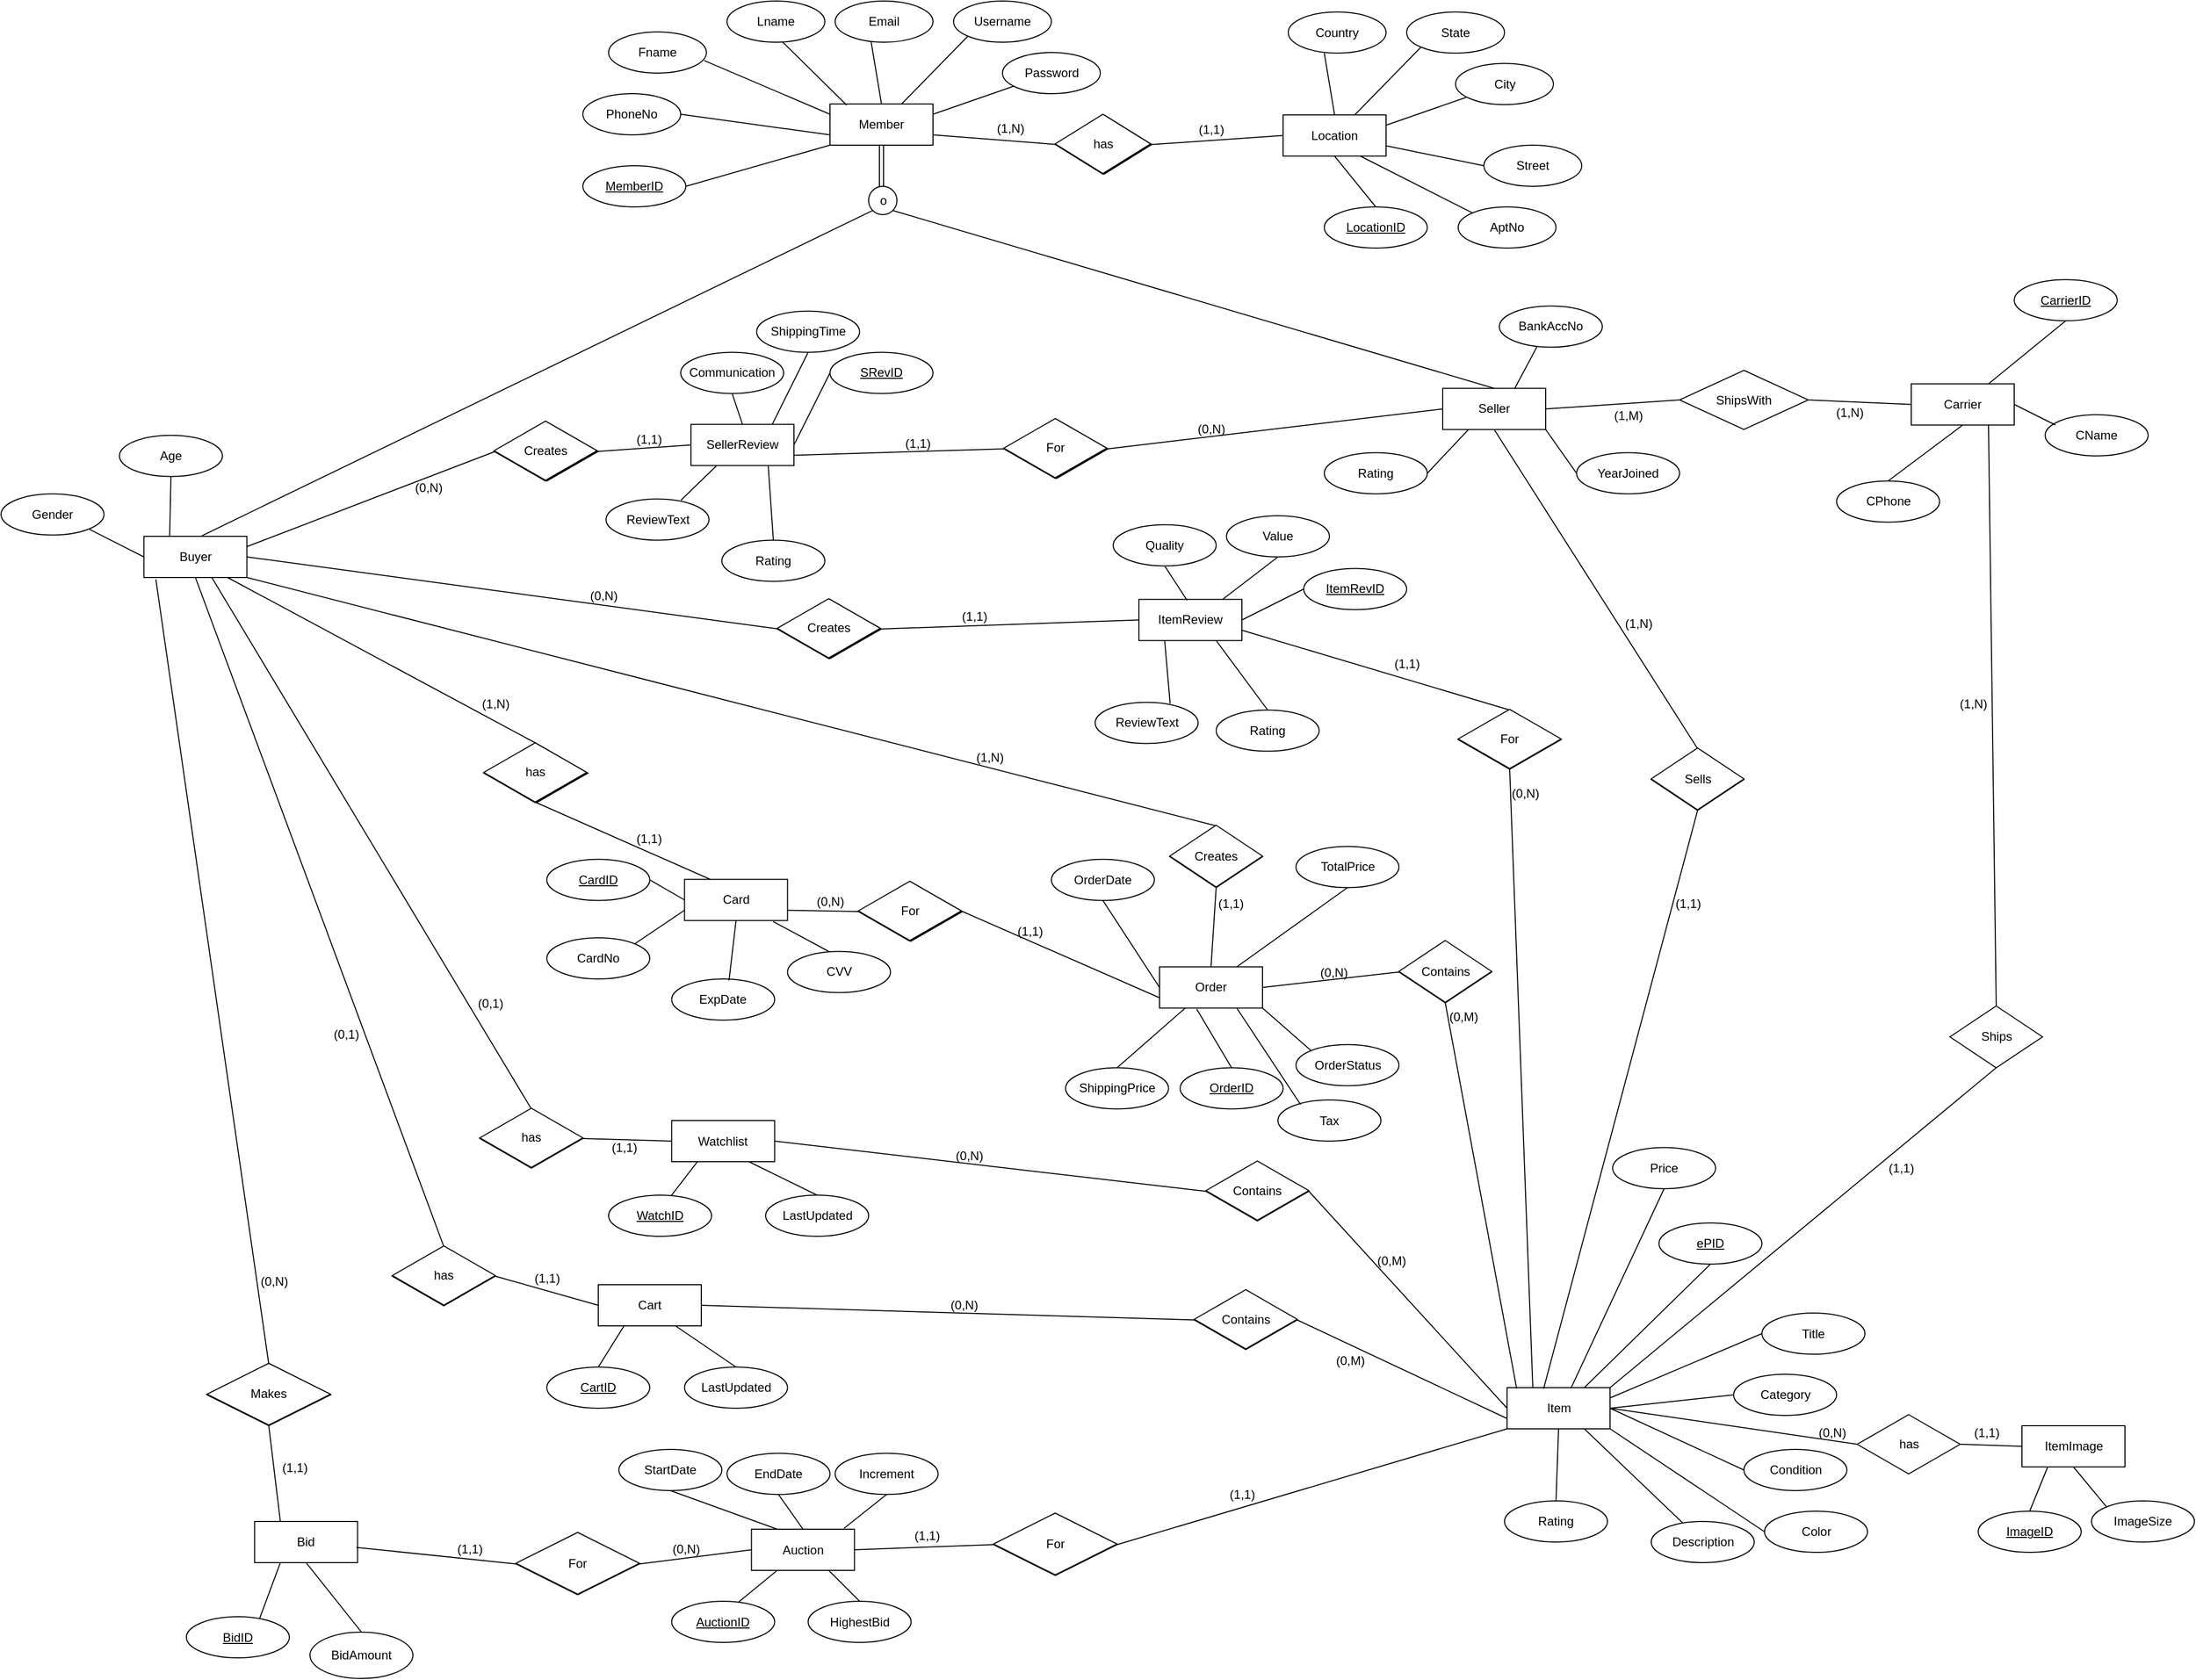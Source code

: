 <mxfile version="15.8.8" type="device"><diagram id="R2lEEEUBdFMjLlhIrx00" name="Page-1"><mxGraphModel dx="3762" dy="2232" grid="1" gridSize="10" guides="1" tooltips="1" connect="1" arrows="1" fold="1" page="1" pageScale="1" pageWidth="850" pageHeight="1100" math="0" shadow="0" extFonts="Permanent Marker^https://fonts.googleapis.com/css?family=Permanent+Marker"><root><mxCell id="0"/><mxCell id="1" parent="0"/><mxCell id="Th4w6ZgWRkwY_25wk2Ej-3" value="Seller" style="whiteSpace=wrap;html=1;align=center;" parent="1" vertex="1"><mxGeometry x="-40" y="356.25" width="100" height="40" as="geometry"/></mxCell><mxCell id="Th4w6ZgWRkwY_25wk2Ej-5" value="Item" style="whiteSpace=wrap;html=1;align=center;" parent="1" vertex="1"><mxGeometry x="22.5" y="1327" width="100" height="40" as="geometry"/></mxCell><mxCell id="Th4w6ZgWRkwY_25wk2Ej-6" value="Order" style="whiteSpace=wrap;html=1;align=center;" parent="1" vertex="1"><mxGeometry x="-315" y="918.25" width="100" height="40" as="geometry"/></mxCell><mxCell id="Th4w6ZgWRkwY_25wk2Ej-10" value="Sells" style="shape=rhombus;perimeter=rhombusPerimeter;whiteSpace=wrap;html=1;align=center;" parent="1" vertex="1"><mxGeometry x="162.5" y="706.25" width="90" height="60" as="geometry"/></mxCell><mxCell id="Th4w6ZgWRkwY_25wk2Ej-11" value="Contains" style="shape=rhombus;perimeter=rhombusPerimeter;whiteSpace=wrap;html=1;align=center;" parent="1" vertex="1"><mxGeometry x="-82.5" y="893.25" width="90" height="60" as="geometry"/></mxCell><mxCell id="Th4w6ZgWRkwY_25wk2Ej-55" value="OrderID" style="ellipse;whiteSpace=wrap;html=1;align=center;fontStyle=4;fontSize=12;strokeWidth=1;" parent="1" vertex="1"><mxGeometry x="-295" y="1016.25" width="100" height="40" as="geometry"/></mxCell><mxCell id="Th4w6ZgWRkwY_25wk2Ej-56" value="OrderDate" style="ellipse;whiteSpace=wrap;html=1;align=center;fontSize=12;strokeWidth=1;" parent="1" vertex="1"><mxGeometry x="-420" y="813.75" width="100" height="40" as="geometry"/></mxCell><mxCell id="Th4w6ZgWRkwY_25wk2Ej-57" value="TotalPrice" style="ellipse;whiteSpace=wrap;html=1;align=center;fontSize=12;strokeWidth=1;" parent="1" vertex="1"><mxGeometry x="-182.5" y="801.25" width="100" height="40" as="geometry"/></mxCell><mxCell id="Th4w6ZgWRkwY_25wk2Ej-67" value="" style="endArrow=none;html=1;rounded=0;fontSize=12;entryX=0.5;entryY=1;entryDx=0;entryDy=0;exitX=0;exitY=0.5;exitDx=0;exitDy=0;" parent="1" source="Th4w6ZgWRkwY_25wk2Ej-6" target="Th4w6ZgWRkwY_25wk2Ej-56" edge="1"><mxGeometry width="50" height="50" relative="1" as="geometry"><mxPoint x="-505" y="918.25" as="sourcePoint"/><mxPoint x="-455" y="868.25" as="targetPoint"/></mxGeometry></mxCell><mxCell id="Th4w6ZgWRkwY_25wk2Ej-68" value="" style="endArrow=none;html=1;rounded=0;fontSize=12;entryX=0.5;entryY=0;entryDx=0;entryDy=0;exitX=0.361;exitY=1.025;exitDx=0;exitDy=0;exitPerimeter=0;" parent="1" source="Th4w6ZgWRkwY_25wk2Ej-6" target="Th4w6ZgWRkwY_25wk2Ej-55" edge="1"><mxGeometry width="50" height="50" relative="1" as="geometry"><mxPoint x="-160.0" y="928.25" as="sourcePoint"/><mxPoint x="-265.0" y="838.25" as="targetPoint"/></mxGeometry></mxCell><mxCell id="Th4w6ZgWRkwY_25wk2Ej-69" value="" style="endArrow=none;html=1;rounded=0;fontSize=12;entryX=0.5;entryY=1;entryDx=0;entryDy=0;exitX=0.75;exitY=0;exitDx=0;exitDy=0;" parent="1" source="Th4w6ZgWRkwY_25wk2Ej-6" target="Th4w6ZgWRkwY_25wk2Ej-57" edge="1"><mxGeometry width="50" height="50" relative="1" as="geometry"><mxPoint x="-127.5" y="918.25" as="sourcePoint"/><mxPoint x="-132.5" y="848.25" as="targetPoint"/></mxGeometry></mxCell><mxCell id="MVZR9Eu00RCnREJ7cDyd-2" value="" style="endArrow=none;html=1;rounded=0;entryX=1;entryY=1;entryDx=0;entryDy=0;exitX=0;exitY=0.5;exitDx=0;exitDy=0;" parent="1" source="MVZR9Eu00RCnREJ7cDyd-19" target="Th4w6ZgWRkwY_25wk2Ej-3" edge="1"><mxGeometry width="50" height="50" relative="1" as="geometry"><mxPoint x="-95" y="391.25" as="sourcePoint"/><mxPoint x="-65" y="361.25" as="targetPoint"/></mxGeometry></mxCell><mxCell id="MVZR9Eu00RCnREJ7cDyd-13" value="" style="endArrow=none;html=1;rounded=0;entryX=1;entryY=0.5;entryDx=0;entryDy=0;exitX=0.25;exitY=1;exitDx=0;exitDy=0;" parent="1" source="Th4w6ZgWRkwY_25wk2Ej-3" target="MVZR9Eu00RCnREJ7cDyd-14" edge="1"><mxGeometry width="50" height="50" relative="1" as="geometry"><mxPoint x="-20" y="356.25" as="sourcePoint"/><mxPoint x="-45" y="316.25" as="targetPoint"/></mxGeometry></mxCell><mxCell id="MVZR9Eu00RCnREJ7cDyd-14" value="Rating" style="ellipse;whiteSpace=wrap;html=1;align=center;" parent="1" vertex="1"><mxGeometry x="-155" y="418.75" width="100" height="40" as="geometry"/></mxCell><mxCell id="MVZR9Eu00RCnREJ7cDyd-19" value="YearJoined" style="ellipse;whiteSpace=wrap;html=1;align=center;" parent="1" vertex="1"><mxGeometry x="90" y="418.75" width="100" height="40" as="geometry"/></mxCell><mxCell id="MVZR9Eu00RCnREJ7cDyd-28" value="" style="endArrow=none;html=1;rounded=0;exitX=0.7;exitY=0;exitDx=0;exitDy=0;entryX=0.37;entryY=0.967;entryDx=0;entryDy=0;entryPerimeter=0;exitPerimeter=0;" parent="1" source="Th4w6ZgWRkwY_25wk2Ej-3" target="eOS5gHw8koeE2mpmgoGf-39" edge="1"><mxGeometry width="50" height="50" relative="1" as="geometry"><mxPoint x="-59.645" y="429.608" as="sourcePoint"/><mxPoint x="25" y="396.25" as="targetPoint"/></mxGeometry></mxCell><mxCell id="MVZR9Eu00RCnREJ7cDyd-33" value="" style="endArrow=none;html=1;rounded=0;exitX=0.635;exitY=0.05;exitDx=0;exitDy=0;exitPerimeter=0;entryX=0.25;entryY=1;entryDx=0;entryDy=0;" parent="1" source="MVZR9Eu00RCnREJ7cDyd-53" target="MVZR9Eu00RCnREJ7cDyd-51" edge="1"><mxGeometry width="50" height="50" relative="1" as="geometry"><mxPoint x="-746.25" y="1524.5" as="sourcePoint"/><mxPoint x="-706.25" y="1504.5" as="targetPoint"/></mxGeometry></mxCell><mxCell id="MVZR9Eu00RCnREJ7cDyd-42" value="" style="endArrow=none;html=1;rounded=0;" parent="1" target="MVZR9Eu00RCnREJ7cDyd-43" edge="1"><mxGeometry width="50" height="50" relative="1" as="geometry"><mxPoint x="-623.25" y="1554.5" as="sourcePoint"/><mxPoint x="-643.75" y="1504.5" as="targetPoint"/></mxGeometry></mxCell><mxCell id="MVZR9Eu00RCnREJ7cDyd-43" value="HighestBid" style="ellipse;whiteSpace=wrap;html=1;align=center;" parent="1" vertex="1"><mxGeometry x="-656.25" y="1534.5" width="100" height="40" as="geometry"/></mxCell><mxCell id="MVZR9Eu00RCnREJ7cDyd-51" value="Auction" style="whiteSpace=wrap;html=1;align=center;" parent="1" vertex="1"><mxGeometry x="-711.25" y="1464.5" width="100" height="40" as="geometry"/></mxCell><mxCell id="MVZR9Eu00RCnREJ7cDyd-53" value="AuctionID" style="ellipse;whiteSpace=wrap;html=1;align=center;fontStyle=4;" parent="1" vertex="1"><mxGeometry x="-788.75" y="1534.5" width="100" height="40" as="geometry"/></mxCell><mxCell id="MVZR9Eu00RCnREJ7cDyd-54" value="Carrier" style="whiteSpace=wrap;html=1;align=center;" parent="1" vertex="1"><mxGeometry x="415" y="351.88" width="100" height="40" as="geometry"/></mxCell><mxCell id="MVZR9Eu00RCnREJ7cDyd-55" value="ShipsWith" style="shape=rhombus;perimeter=rhombusPerimeter;whiteSpace=wrap;html=1;align=center;" parent="1" vertex="1"><mxGeometry x="190" y="338.75" width="125" height="57.5" as="geometry"/></mxCell><mxCell id="MVZR9Eu00RCnREJ7cDyd-61" value="CName" style="ellipse;whiteSpace=wrap;html=1;align=center;" parent="1" vertex="1"><mxGeometry x="545" y="381.88" width="100" height="40" as="geometry"/></mxCell><mxCell id="MVZR9Eu00RCnREJ7cDyd-66" value="" style="endArrow=none;html=1;rounded=0;entryX=1;entryY=0.5;entryDx=0;entryDy=0;exitX=0.1;exitY=0.25;exitDx=0;exitDy=0;exitPerimeter=0;" parent="1" source="MVZR9Eu00RCnREJ7cDyd-61" target="MVZR9Eu00RCnREJ7cDyd-54" edge="1"><mxGeometry width="50" height="50" relative="1" as="geometry"><mxPoint x="555" y="401.88" as="sourcePoint"/><mxPoint x="595" y="351.88" as="targetPoint"/></mxGeometry></mxCell><mxCell id="Je8NTvAUsYAPhsFD4dub-1" value="" style="endArrow=none;html=1;rounded=0;exitX=0.75;exitY=0;exitDx=0;exitDy=0;entryX=0.5;entryY=1;entryDx=0;entryDy=0;" parent="1" source="Th4w6ZgWRkwY_25wk2Ej-5" target="Je8NTvAUsYAPhsFD4dub-4" edge="1"><mxGeometry width="50" height="50" relative="1" as="geometry"><mxPoint x="-372.5" y="1297" as="sourcePoint"/><mxPoint x="-322.5" y="1247" as="targetPoint"/></mxGeometry></mxCell><mxCell id="Je8NTvAUsYAPhsFD4dub-4" value="ePID" style="ellipse;whiteSpace=wrap;html=1;align=center;fontStyle=4;" parent="1" vertex="1"><mxGeometry x="170" y="1167" width="100" height="40" as="geometry"/></mxCell><mxCell id="Je8NTvAUsYAPhsFD4dub-21" value="" style="endArrow=none;html=1;rounded=0;exitX=0.5;exitY=1;exitDx=0;exitDy=0;entryX=0.75;entryY=0;entryDx=0;entryDy=0;" parent="1" source="81xHtoxpiHu6HiS0LIuL-5" target="MVZR9Eu00RCnREJ7cDyd-54" edge="1"><mxGeometry width="50" height="50" relative="1" as="geometry"><mxPoint x="355" y="431.88" as="sourcePoint"/><mxPoint x="415" y="381.88" as="targetPoint"/></mxGeometry></mxCell><mxCell id="Je8NTvAUsYAPhsFD4dub-24" style="edgeStyle=orthogonalEdgeStyle;rounded=0;orthogonalLoop=1;jettySize=auto;html=1;exitX=0.5;exitY=1;exitDx=0;exitDy=0;" parent="1" edge="1"><mxGeometry relative="1" as="geometry"><mxPoint x="-422.5" y="1008.25" as="sourcePoint"/><mxPoint x="-422.5" y="1008.25" as="targetPoint"/></mxGeometry></mxCell><mxCell id="81xHtoxpiHu6HiS0LIuL-1" value="CPhone" style="ellipse;whiteSpace=wrap;html=1;align=center;" parent="1" vertex="1"><mxGeometry x="342.5" y="446.25" width="100" height="40" as="geometry"/></mxCell><mxCell id="81xHtoxpiHu6HiS0LIuL-5" value="CarrierID" style="ellipse;whiteSpace=wrap;html=1;align=center;fontStyle=4;" parent="1" vertex="1"><mxGeometry x="515" y="250.63" width="100" height="40" as="geometry"/></mxCell><mxCell id="81xHtoxpiHu6HiS0LIuL-11" value="Bid" style="whiteSpace=wrap;html=1;align=center;" parent="1" vertex="1"><mxGeometry x="-1193.75" y="1457" width="100" height="40" as="geometry"/></mxCell><mxCell id="81xHtoxpiHu6HiS0LIuL-12" value="" style="endArrow=none;html=1;rounded=0;entryX=0.25;entryY=1;entryDx=0;entryDy=0;" parent="1" target="81xHtoxpiHu6HiS0LIuL-11" edge="1"><mxGeometry width="50" height="50" relative="1" as="geometry"><mxPoint x="-1190.001" y="1554.278" as="sourcePoint"/><mxPoint x="-1165.67" y="1504.5" as="targetPoint"/></mxGeometry></mxCell><mxCell id="81xHtoxpiHu6HiS0LIuL-17" value="BidID" style="ellipse;whiteSpace=wrap;html=1;align=center;fontStyle=4;" parent="1" vertex="1"><mxGeometry x="-1260" y="1549.5" width="100" height="40" as="geometry"/></mxCell><mxCell id="81xHtoxpiHu6HiS0LIuL-18" value="BidAmount" style="ellipse;whiteSpace=wrap;html=1;align=center;" parent="1" vertex="1"><mxGeometry x="-1140" y="1564.5" width="100" height="45" as="geometry"/></mxCell><mxCell id="81xHtoxpiHu6HiS0LIuL-19" value="" style="endArrow=none;html=1;rounded=0;entryX=0.5;entryY=1;entryDx=0;entryDy=0;exitX=0.5;exitY=0;exitDx=0;exitDy=0;" parent="1" source="81xHtoxpiHu6HiS0LIuL-18" target="81xHtoxpiHu6HiS0LIuL-11" edge="1"><mxGeometry width="50" height="50" relative="1" as="geometry"><mxPoint x="-1174.661" y="1554.278" as="sourcePoint"/><mxPoint x="-1150.33" y="1504.5" as="targetPoint"/></mxGeometry></mxCell><mxCell id="81xHtoxpiHu6HiS0LIuL-20" value="Makes" style="shape=rhombus;perimeter=rhombusPerimeter;whiteSpace=wrap;html=1;align=center;" parent="1" vertex="1"><mxGeometry x="-1240" y="1304" width="120" height="60" as="geometry"/></mxCell><mxCell id="81xHtoxpiHu6HiS0LIuL-24" value="For" style="shape=rhombus;perimeter=rhombusPerimeter;whiteSpace=wrap;html=1;align=center;" parent="1" vertex="1"><mxGeometry x="-940" y="1468.25" width="120" height="60" as="geometry"/></mxCell><mxCell id="81xHtoxpiHu6HiS0LIuL-26" value="" style="endArrow=none;html=1;rounded=0;exitX=1;exitY=0.5;exitDx=0;exitDy=0;entryX=0;entryY=0.5;entryDx=0;entryDy=0;" parent="1" source="81xHtoxpiHu6HiS0LIuL-24" target="MVZR9Eu00RCnREJ7cDyd-51" edge="1"><mxGeometry width="50" height="50" relative="1" as="geometry"><mxPoint x="463.75" y="1074.5" as="sourcePoint"/><mxPoint x="357.5" y="1084.5" as="targetPoint"/></mxGeometry></mxCell><mxCell id="eOS5gHw8koeE2mpmgoGf-8" value="Buyer" style="whiteSpace=wrap;html=1;align=center;" parent="1" vertex="1"><mxGeometry x="-1301.25" y="500" width="100" height="40" as="geometry"/></mxCell><mxCell id="eOS5gHw8koeE2mpmgoGf-17" value="Member" style="whiteSpace=wrap;html=1;align=center;" parent="1" vertex="1"><mxGeometry x="-635" y="80" width="100" height="40" as="geometry"/></mxCell><mxCell id="eOS5gHw8koeE2mpmgoGf-18" value="Fname" style="ellipse;whiteSpace=wrap;html=1;align=center;" parent="1" vertex="1"><mxGeometry x="-850" y="10" width="95" height="40" as="geometry"/></mxCell><mxCell id="eOS5gHw8koeE2mpmgoGf-19" value="Lname" style="ellipse;whiteSpace=wrap;html=1;align=center;" parent="1" vertex="1"><mxGeometry x="-735" y="-20" width="95" height="40" as="geometry"/></mxCell><mxCell id="eOS5gHw8koeE2mpmgoGf-20" value="" style="shape=link;html=1;rounded=0;entryX=0.5;entryY=1;entryDx=0;entryDy=0;" parent="1" target="eOS5gHw8koeE2mpmgoGf-17" edge="1"><mxGeometry width="100" relative="1" as="geometry"><mxPoint x="-585" y="160" as="sourcePoint"/><mxPoint x="-505" y="250" as="targetPoint"/></mxGeometry></mxCell><mxCell id="eOS5gHw8koeE2mpmgoGf-21" value="o" style="ellipse;whiteSpace=wrap;html=1;aspect=fixed;" parent="1" vertex="1"><mxGeometry x="-597.5" y="160" width="27.5" height="27.5" as="geometry"/></mxCell><mxCell id="eOS5gHw8koeE2mpmgoGf-22" value="" style="endArrow=none;html=1;rounded=0;entryX=0;entryY=1;entryDx=0;entryDy=0;exitX=0.562;exitY=-0.012;exitDx=0;exitDy=0;exitPerimeter=0;" parent="1" source="eOS5gHw8koeE2mpmgoGf-8" target="eOS5gHw8koeE2mpmgoGf-21" edge="1"><mxGeometry width="50" height="50" relative="1" as="geometry"><mxPoint x="-100" y="277.5" as="sourcePoint"/><mxPoint x="-90" y="227.5" as="targetPoint"/></mxGeometry></mxCell><mxCell id="eOS5gHw8koeE2mpmgoGf-23" value="" style="endArrow=none;html=1;rounded=0;entryX=1;entryY=1;entryDx=0;entryDy=0;exitX=0.5;exitY=0;exitDx=0;exitDy=0;" parent="1" source="Th4w6ZgWRkwY_25wk2Ej-3" target="eOS5gHw8koeE2mpmgoGf-21" edge="1"><mxGeometry width="50" height="50" relative="1" as="geometry"><mxPoint x="-268.8" y="429.52" as="sourcePoint"/><mxPoint x="-68.473" y="233.473" as="targetPoint"/></mxGeometry></mxCell><mxCell id="eOS5gHw8koeE2mpmgoGf-24" value="MemberID" style="ellipse;whiteSpace=wrap;html=1;align=center;fontStyle=4;" parent="1" vertex="1"><mxGeometry x="-875" y="140" width="100" height="40" as="geometry"/></mxCell><mxCell id="eOS5gHw8koeE2mpmgoGf-25" value="PhoneNo" style="ellipse;whiteSpace=wrap;html=1;align=center;" parent="1" vertex="1"><mxGeometry x="-875" y="70" width="95" height="40" as="geometry"/></mxCell><mxCell id="eOS5gHw8koeE2mpmgoGf-26" value="Email" style="ellipse;whiteSpace=wrap;html=1;align=center;" parent="1" vertex="1"><mxGeometry x="-630" y="-20" width="95" height="40" as="geometry"/></mxCell><mxCell id="eOS5gHw8koeE2mpmgoGf-27" value="Username" style="ellipse;whiteSpace=wrap;html=1;align=center;" parent="1" vertex="1"><mxGeometry x="-515" y="-20" width="95" height="40" as="geometry"/></mxCell><mxCell id="eOS5gHw8koeE2mpmgoGf-30" value="Password" style="ellipse;whiteSpace=wrap;html=1;align=center;" parent="1" vertex="1"><mxGeometry x="-467.5" y="30" width="95" height="40" as="geometry"/></mxCell><mxCell id="eOS5gHw8koeE2mpmgoGf-31" value="" style="endArrow=none;html=1;rounded=0;entryX=0;entryY=1;entryDx=0;entryDy=0;exitX=1;exitY=0.5;exitDx=0;exitDy=0;" parent="1" source="eOS5gHw8koeE2mpmgoGf-24" target="eOS5gHw8koeE2mpmgoGf-17" edge="1"><mxGeometry width="50" height="50" relative="1" as="geometry"><mxPoint x="-783.8" y="389.52" as="sourcePoint"/><mxPoint x="-583.473" y="193.473" as="targetPoint"/></mxGeometry></mxCell><mxCell id="eOS5gHw8koeE2mpmgoGf-32" value="" style="endArrow=none;html=1;rounded=0;entryX=0;entryY=0.75;entryDx=0;entryDy=0;exitX=1;exitY=0.5;exitDx=0;exitDy=0;" parent="1" source="eOS5gHw8koeE2mpmgoGf-25" target="eOS5gHw8koeE2mpmgoGf-17" edge="1"><mxGeometry width="50" height="50" relative="1" as="geometry"><mxPoint x="-765" y="170" as="sourcePoint"/><mxPoint x="-625" y="130" as="targetPoint"/></mxGeometry></mxCell><mxCell id="eOS5gHw8koeE2mpmgoGf-33" value="" style="endArrow=none;html=1;rounded=0;entryX=0.162;entryY=0.029;entryDx=0;entryDy=0;exitX=0.565;exitY=0.988;exitDx=0;exitDy=0;exitPerimeter=0;entryPerimeter=0;" parent="1" source="eOS5gHw8koeE2mpmgoGf-19" target="eOS5gHw8koeE2mpmgoGf-17" edge="1"><mxGeometry width="50" height="50" relative="1" as="geometry"><mxPoint x="-755" y="180" as="sourcePoint"/><mxPoint x="-615" y="140" as="targetPoint"/></mxGeometry></mxCell><mxCell id="eOS5gHw8koeE2mpmgoGf-34" value="" style="endArrow=none;html=1;rounded=0;entryX=0.5;entryY=0;entryDx=0;entryDy=0;" parent="1" target="eOS5gHw8koeE2mpmgoGf-17" edge="1"><mxGeometry width="50" height="50" relative="1" as="geometry"><mxPoint x="-595" y="20" as="sourcePoint"/><mxPoint x="-605" y="150" as="targetPoint"/></mxGeometry></mxCell><mxCell id="eOS5gHw8koeE2mpmgoGf-35" value="" style="endArrow=none;html=1;rounded=0;entryX=0;entryY=0.25;entryDx=0;entryDy=0;exitX=0.977;exitY=0.696;exitDx=0;exitDy=0;exitPerimeter=0;" parent="1" source="eOS5gHw8koeE2mpmgoGf-18" target="eOS5gHw8koeE2mpmgoGf-17" edge="1"><mxGeometry width="50" height="50" relative="1" as="geometry"><mxPoint x="-750" y="60" as="sourcePoint"/><mxPoint x="-610" y="20" as="targetPoint"/></mxGeometry></mxCell><mxCell id="eOS5gHw8koeE2mpmgoGf-36" value="" style="endArrow=none;html=1;rounded=0;exitX=0;exitY=1;exitDx=0;exitDy=0;" parent="1" source="eOS5gHw8koeE2mpmgoGf-27" target="eOS5gHw8koeE2mpmgoGf-17" edge="1"><mxGeometry width="50" height="50" relative="1" as="geometry"><mxPoint x="-725" y="210" as="sourcePoint"/><mxPoint x="-585" y="170" as="targetPoint"/></mxGeometry></mxCell><mxCell id="eOS5gHw8koeE2mpmgoGf-37" value="" style="endArrow=none;html=1;rounded=0;entryX=1;entryY=0.25;entryDx=0;entryDy=0;" parent="1" source="eOS5gHw8koeE2mpmgoGf-30" target="eOS5gHw8koeE2mpmgoGf-17" edge="1"><mxGeometry width="50" height="50" relative="1" as="geometry"><mxPoint x="-715" y="220" as="sourcePoint"/><mxPoint x="-575" y="180" as="targetPoint"/></mxGeometry></mxCell><mxCell id="eOS5gHw8koeE2mpmgoGf-38" value="" style="endArrow=none;html=1;rounded=0;entryX=1;entryY=0.75;entryDx=0;entryDy=0;exitX=0;exitY=0.5;exitDx=0;exitDy=0;" parent="1" source="eOS5gHw8koeE2mpmgoGf-91" target="eOS5gHw8koeE2mpmgoGf-17" edge="1"><mxGeometry width="50" height="50" relative="1" as="geometry"><mxPoint x="-467.5" y="110" as="sourcePoint"/><mxPoint x="-525" y="100" as="targetPoint"/></mxGeometry></mxCell><mxCell id="eOS5gHw8koeE2mpmgoGf-39" value="BankAccNo" style="ellipse;whiteSpace=wrap;html=1;align=center;" parent="1" vertex="1"><mxGeometry x="15" y="276.25" width="100" height="40" as="geometry"/></mxCell><mxCell id="eOS5gHw8koeE2mpmgoGf-40" value="Creates" style="shape=rhombus;perimeter=rhombusPerimeter;whiteSpace=wrap;html=1;align=center;" parent="1" vertex="1"><mxGeometry x="-305" y="781.25" width="90" height="60" as="geometry"/></mxCell><mxCell id="eOS5gHw8koeE2mpmgoGf-41" value="" style="endArrow=none;html=1;rounded=0;exitX=1;exitY=1;exitDx=0;exitDy=0;entryX=0.5;entryY=0;entryDx=0;entryDy=0;" parent="1" source="eOS5gHw8koeE2mpmgoGf-8" target="eOS5gHw8koeE2mpmgoGf-40" edge="1"><mxGeometry width="50" height="50" relative="1" as="geometry"><mxPoint x="-285" y="480" as="sourcePoint"/><mxPoint x="-320" y="500" as="targetPoint"/></mxGeometry></mxCell><mxCell id="eOS5gHw8koeE2mpmgoGf-42" value="" style="endArrow=none;html=1;rounded=0;exitX=0.5;exitY=0;exitDx=0;exitDy=0;entryX=0.5;entryY=1;entryDx=0;entryDy=0;" parent="1" source="Th4w6ZgWRkwY_25wk2Ej-6" target="eOS5gHw8koeE2mpmgoGf-40" edge="1"><mxGeometry width="50" height="50" relative="1" as="geometry"><mxPoint x="-150" y="638.25" as="sourcePoint"/><mxPoint x="-185" y="658.25" as="targetPoint"/></mxGeometry></mxCell><mxCell id="eOS5gHw8koeE2mpmgoGf-43" value="" style="endArrow=none;html=1;rounded=0;exitX=0;exitY=0.5;exitDx=0;exitDy=0;entryX=1;entryY=0.5;entryDx=0;entryDy=0;" parent="1" source="Th4w6ZgWRkwY_25wk2Ej-11" target="Th4w6ZgWRkwY_25wk2Ej-6" edge="1"><mxGeometry width="50" height="50" relative="1" as="geometry"><mxPoint x="-250" y="918.25" as="sourcePoint"/><mxPoint x="-250" y="823.25" as="targetPoint"/></mxGeometry></mxCell><mxCell id="eOS5gHw8koeE2mpmgoGf-44" value="" style="endArrow=none;html=1;rounded=0;exitX=0.093;exitY=0.024;exitDx=0;exitDy=0;entryX=0.5;entryY=1;entryDx=0;entryDy=0;exitPerimeter=0;" parent="1" source="Th4w6ZgWRkwY_25wk2Ej-5" target="Th4w6ZgWRkwY_25wk2Ej-11" edge="1"><mxGeometry width="50" height="50" relative="1" as="geometry"><mxPoint x="-102.5" y="720" as="sourcePoint"/><mxPoint x="-230" y="720" as="targetPoint"/></mxGeometry></mxCell><mxCell id="eOS5gHw8koeE2mpmgoGf-45" value="" style="endArrow=none;html=1;rounded=0;exitX=0.5;exitY=0;exitDx=0;exitDy=0;entryX=0.5;entryY=1;entryDx=0;entryDy=0;" parent="1" source="Th4w6ZgWRkwY_25wk2Ej-10" target="Th4w6ZgWRkwY_25wk2Ej-3" edge="1"><mxGeometry width="50" height="50" relative="1" as="geometry"><mxPoint x="-40" y="656.25" as="sourcePoint"/><mxPoint x="-157.5" y="656.25" as="targetPoint"/></mxGeometry></mxCell><mxCell id="eOS5gHw8koeE2mpmgoGf-47" value="" style="endArrow=none;html=1;rounded=0;exitX=1;exitY=0.5;exitDx=0;exitDy=0;entryX=0;entryY=0.5;entryDx=0;entryDy=0;" parent="1" source="Th4w6ZgWRkwY_25wk2Ej-3" target="MVZR9Eu00RCnREJ7cDyd-55" edge="1"><mxGeometry width="50" height="50" relative="1" as="geometry"><mxPoint x="-165" y="356.25" as="sourcePoint"/><mxPoint x="-138" y="314.93" as="targetPoint"/></mxGeometry></mxCell><mxCell id="eOS5gHw8koeE2mpmgoGf-49" value="" style="endArrow=none;html=1;rounded=0;fontSize=12;entryX=0.5;entryY=0;entryDx=0;entryDy=0;exitX=0.116;exitY=1.042;exitDx=0;exitDy=0;exitPerimeter=0;" parent="1" source="eOS5gHw8koeE2mpmgoGf-8" target="81xHtoxpiHu6HiS0LIuL-20" edge="1"><mxGeometry width="50" height="50" relative="1" as="geometry"><mxPoint x="-325" y="680" as="sourcePoint"/><mxPoint x="-380" y="670" as="targetPoint"/></mxGeometry></mxCell><mxCell id="eOS5gHw8koeE2mpmgoGf-51" value="" style="endArrow=none;html=1;rounded=0;exitX=1;exitY=0.5;exitDx=0;exitDy=0;entryX=0;entryY=0.5;entryDx=0;entryDy=0;" parent="1" source="Th4w6ZgWRkwY_25wk2Ej-5" target="eOS5gHw8koeE2mpmgoGf-53" edge="1"><mxGeometry width="50" height="50" relative="1" as="geometry"><mxPoint x="62.5" y="1147" as="sourcePoint"/><mxPoint x="162.5" y="1157" as="targetPoint"/></mxGeometry></mxCell><mxCell id="eOS5gHw8koeE2mpmgoGf-53" value="has" style="shape=rhombus;perimeter=rhombusPerimeter;whiteSpace=wrap;html=1;align=center;" parent="1" vertex="1"><mxGeometry x="362.5" y="1353.25" width="100" height="57.5" as="geometry"/></mxCell><mxCell id="eOS5gHw8koeE2mpmgoGf-54" value="" style="endArrow=none;html=1;rounded=0;entryX=0.5;entryY=1;entryDx=0;entryDy=0;exitX=0.5;exitY=0;exitDx=0;exitDy=0;" parent="1" source="81xHtoxpiHu6HiS0LIuL-1" target="MVZR9Eu00RCnREJ7cDyd-54" edge="1"><mxGeometry width="50" height="50" relative="1" as="geometry"><mxPoint x="527.639" y="443.991" as="sourcePoint"/><mxPoint x="475" y="401.88" as="targetPoint"/></mxGeometry></mxCell><mxCell id="eOS5gHw8koeE2mpmgoGf-56" value="" style="endArrow=none;html=1;rounded=0;exitX=1;exitY=0.5;exitDx=0;exitDy=0;entryX=0;entryY=0.5;entryDx=0;entryDy=0;" parent="1" source="eOS5gHw8koeE2mpmgoGf-8" target="eOS5gHw8koeE2mpmgoGf-57" edge="1"><mxGeometry width="50" height="50" relative="1" as="geometry"><mxPoint x="230" y="730" as="sourcePoint"/><mxPoint x="430" y="840" as="targetPoint"/></mxGeometry></mxCell><mxCell id="eOS5gHw8koeE2mpmgoGf-57" value="Creates" style="shape=rhombus;perimeter=rhombusPerimeter;whiteSpace=wrap;html=1;align=center;" parent="1" vertex="1"><mxGeometry x="-685" y="561.25" width="100" height="57.5" as="geometry"/></mxCell><mxCell id="eOS5gHw8koeE2mpmgoGf-59" value="" style="endArrow=none;html=1;rounded=0;exitX=1;exitY=0.5;exitDx=0;exitDy=0;entryX=0;entryY=0.5;entryDx=0;entryDy=0;" parent="1" source="eOS5gHw8koeE2mpmgoGf-53" target="eOS5gHw8koeE2mpmgoGf-60" edge="1"><mxGeometry width="50" height="50" relative="1" as="geometry"><mxPoint x="197.5" y="1418.75" as="sourcePoint"/><mxPoint x="757.5" y="1387.75" as="targetPoint"/></mxGeometry></mxCell><mxCell id="eOS5gHw8koeE2mpmgoGf-60" value="ItemImage" style="whiteSpace=wrap;html=1;align=center;" parent="1" vertex="1"><mxGeometry x="522.5" y="1364" width="100" height="40" as="geometry"/></mxCell><mxCell id="eOS5gHw8koeE2mpmgoGf-61" value="" style="endArrow=none;html=1;rounded=0;entryX=0.25;entryY=1;entryDx=0;entryDy=0;exitX=0.5;exitY=0;exitDx=0;exitDy=0;" parent="1" source="eOS5gHw8koeE2mpmgoGf-62" target="eOS5gHw8koeE2mpmgoGf-60" edge="1"><mxGeometry width="50" height="50" relative="1" as="geometry"><mxPoint x="662.5" y="1384" as="sourcePoint"/><mxPoint x="139.5" y="1072.68" as="targetPoint"/></mxGeometry></mxCell><mxCell id="eOS5gHw8koeE2mpmgoGf-62" value="ImageID" style="ellipse;whiteSpace=wrap;html=1;align=center;fontStyle=4;" parent="1" vertex="1"><mxGeometry x="480" y="1447" width="100" height="40" as="geometry"/></mxCell><mxCell id="eOS5gHw8koeE2mpmgoGf-66" value="ItemReview" style="whiteSpace=wrap;html=1;align=center;" parent="1" vertex="1"><mxGeometry x="-335" y="561.25" width="100" height="40" as="geometry"/></mxCell><mxCell id="eOS5gHw8koeE2mpmgoGf-67" value="" style="endArrow=none;html=1;rounded=0;entryX=1;entryY=0.5;entryDx=0;entryDy=0;exitX=0;exitY=0.5;exitDx=0;exitDy=0;" parent="1" source="eOS5gHw8koeE2mpmgoGf-68" target="eOS5gHw8koeE2mpmgoGf-66" edge="1"><mxGeometry width="50" height="50" relative="1" as="geometry"><mxPoint x="-135" y="583.75" as="sourcePoint"/><mxPoint x="-658" y="272.43" as="targetPoint"/></mxGeometry></mxCell><mxCell id="eOS5gHw8koeE2mpmgoGf-68" value="ItemRevID" style="ellipse;whiteSpace=wrap;html=1;align=center;fontStyle=4;" parent="1" vertex="1"><mxGeometry x="-175" y="531.25" width="100" height="40" as="geometry"/></mxCell><mxCell id="eOS5gHw8koeE2mpmgoGf-70" value="Rating" style="ellipse;whiteSpace=wrap;html=1;align=center;" parent="1" vertex="1"><mxGeometry x="-260" y="668.75" width="100" height="40" as="geometry"/></mxCell><mxCell id="eOS5gHw8koeE2mpmgoGf-71" value="ReviewText" style="ellipse;whiteSpace=wrap;html=1;align=center;" parent="1" vertex="1"><mxGeometry x="-377.5" y="661.25" width="100" height="40" as="geometry"/></mxCell><mxCell id="eOS5gHw8koeE2mpmgoGf-73" value="For" style="shape=rhombus;perimeter=rhombusPerimeter;whiteSpace=wrap;html=1;align=center;" parent="1" vertex="1"><mxGeometry x="-25" y="668.75" width="100" height="57.5" as="geometry"/></mxCell><mxCell id="eOS5gHw8koeE2mpmgoGf-74" value="" style="endArrow=none;html=1;rounded=0;entryX=0.5;entryY=1;entryDx=0;entryDy=0;exitX=0.25;exitY=0;exitDx=0;exitDy=0;" parent="1" source="Th4w6ZgWRkwY_25wk2Ej-5" target="eOS5gHw8koeE2mpmgoGf-73" edge="1"><mxGeometry width="50" height="50" relative="1" as="geometry"><mxPoint x="230" y="960" as="sourcePoint"/><mxPoint x="100" y="797.5" as="targetPoint"/></mxGeometry></mxCell><mxCell id="eOS5gHw8koeE2mpmgoGf-75" value="" style="endArrow=none;html=1;rounded=0;entryX=0.25;entryY=1;entryDx=0;entryDy=0;exitX=0.728;exitY=0.029;exitDx=0;exitDy=0;exitPerimeter=0;" parent="1" source="eOS5gHw8koeE2mpmgoGf-71" target="eOS5gHw8koeE2mpmgoGf-66" edge="1"><mxGeometry width="50" height="50" relative="1" as="geometry"><mxPoint x="-95" y="773.75" as="sourcePoint"/><mxPoint x="-225" y="611.25" as="targetPoint"/></mxGeometry></mxCell><mxCell id="eOS5gHw8koeE2mpmgoGf-76" value="" style="endArrow=none;html=1;rounded=0;entryX=0.75;entryY=1;entryDx=0;entryDy=0;exitX=0.5;exitY=0;exitDx=0;exitDy=0;" parent="1" source="eOS5gHw8koeE2mpmgoGf-70" target="eOS5gHw8koeE2mpmgoGf-66" edge="1"><mxGeometry width="50" height="50" relative="1" as="geometry"><mxPoint x="-85" y="783.75" as="sourcePoint"/><mxPoint x="-215" y="621.25" as="targetPoint"/></mxGeometry></mxCell><mxCell id="eOS5gHw8koeE2mpmgoGf-79" value="Title" style="ellipse;whiteSpace=wrap;html=1;align=center;" parent="1" vertex="1"><mxGeometry x="270" y="1254.5" width="100" height="40" as="geometry"/></mxCell><mxCell id="eOS5gHw8koeE2mpmgoGf-80" value="" style="endArrow=none;html=1;rounded=0;exitX=1;exitY=0.25;exitDx=0;exitDy=0;entryX=0;entryY=0.5;entryDx=0;entryDy=0;" parent="1" source="Th4w6ZgWRkwY_25wk2Ej-5" target="eOS5gHw8koeE2mpmgoGf-79" edge="1"><mxGeometry width="50" height="50" relative="1" as="geometry"><mxPoint x="107.5" y="1337" as="sourcePoint"/><mxPoint x="187.5" y="1274.5" as="targetPoint"/></mxGeometry></mxCell><mxCell id="eOS5gHw8koeE2mpmgoGf-81" value="Category" style="ellipse;whiteSpace=wrap;html=1;align=center;" parent="1" vertex="1"><mxGeometry x="242.5" y="1314" width="100" height="40" as="geometry"/></mxCell><mxCell id="eOS5gHw8koeE2mpmgoGf-82" value="" style="endArrow=none;html=1;rounded=0;entryX=0;entryY=0.5;entryDx=0;entryDy=0;exitX=1;exitY=0.5;exitDx=0;exitDy=0;" parent="1" source="Th4w6ZgWRkwY_25wk2Ej-5" target="eOS5gHw8koeE2mpmgoGf-81" edge="1"><mxGeometry width="50" height="50" relative="1" as="geometry"><mxPoint x="122.5" y="1334.5" as="sourcePoint"/><mxPoint x="217.5" y="1297" as="targetPoint"/></mxGeometry></mxCell><mxCell id="eOS5gHw8koeE2mpmgoGf-83" value="" style="endArrow=none;html=1;rounded=0;exitX=1;exitY=0.5;exitDx=0;exitDy=0;entryX=0;entryY=0.5;entryDx=0;entryDy=0;" parent="1" source="Th4w6ZgWRkwY_25wk2Ej-5" target="eOS5gHw8koeE2mpmgoGf-84" edge="1"><mxGeometry width="50" height="50" relative="1" as="geometry"><mxPoint x="122.5" y="1337" as="sourcePoint"/><mxPoint x="242.5" y="1367" as="targetPoint"/></mxGeometry></mxCell><mxCell id="eOS5gHw8koeE2mpmgoGf-84" value="Condition" style="ellipse;whiteSpace=wrap;html=1;align=center;" parent="1" vertex="1"><mxGeometry x="252.5" y="1387" width="100" height="40" as="geometry"/></mxCell><mxCell id="eOS5gHw8koeE2mpmgoGf-87" value="Color" style="ellipse;whiteSpace=wrap;html=1;align=center;" parent="1" vertex="1"><mxGeometry x="272.5" y="1447" width="100" height="40" as="geometry"/></mxCell><mxCell id="eOS5gHw8koeE2mpmgoGf-88" value="" style="endArrow=none;html=1;rounded=0;exitX=1;exitY=1;exitDx=0;exitDy=0;entryX=0;entryY=0.5;entryDx=0;entryDy=0;" parent="1" source="Th4w6ZgWRkwY_25wk2Ej-5" target="eOS5gHw8koeE2mpmgoGf-87" edge="1"><mxGeometry width="50" height="50" relative="1" as="geometry"><mxPoint x="132.5" y="1357" as="sourcePoint"/><mxPoint x="262.5" y="1417" as="targetPoint"/></mxGeometry></mxCell><mxCell id="eOS5gHw8koeE2mpmgoGf-89" value="OrderStatus" style="ellipse;whiteSpace=wrap;html=1;align=center;fontSize=12;strokeWidth=1;" parent="1" vertex="1"><mxGeometry x="-182.5" y="993.75" width="100" height="40" as="geometry"/></mxCell><mxCell id="eOS5gHw8koeE2mpmgoGf-90" value="" style="endArrow=none;html=1;rounded=0;fontSize=12;entryX=0;entryY=0;entryDx=0;entryDy=0;exitX=1;exitY=1;exitDx=0;exitDy=0;" parent="1" source="Th4w6ZgWRkwY_25wk2Ej-6" target="eOS5gHw8koeE2mpmgoGf-89" edge="1"><mxGeometry width="50" height="50" relative="1" as="geometry"><mxPoint x="-230" y="928.25" as="sourcePoint"/><mxPoint x="-122.5" y="851.25" as="targetPoint"/></mxGeometry></mxCell><mxCell id="eOS5gHw8koeE2mpmgoGf-91" value="has" style="shape=rhombus;perimeter=rhombusPerimeter;whiteSpace=wrap;html=1;align=center;" parent="1" vertex="1"><mxGeometry x="-415" y="90.63" width="92.5" height="57.5" as="geometry"/></mxCell><mxCell id="eOS5gHw8koeE2mpmgoGf-100" value="Location" style="whiteSpace=wrap;html=1;align=center;" parent="1" vertex="1"><mxGeometry x="-195" y="90.63" width="100" height="40" as="geometry"/></mxCell><mxCell id="eOS5gHw8koeE2mpmgoGf-102" value="AptNo" style="ellipse;whiteSpace=wrap;html=1;align=center;" parent="1" vertex="1"><mxGeometry x="-25" y="180" width="95" height="40" as="geometry"/></mxCell><mxCell id="eOS5gHw8koeE2mpmgoGf-104" value="Country" style="ellipse;whiteSpace=wrap;html=1;align=center;" parent="1" vertex="1"><mxGeometry x="-190" y="-9.37" width="95" height="40" as="geometry"/></mxCell><mxCell id="eOS5gHw8koeE2mpmgoGf-105" value="State" style="ellipse;whiteSpace=wrap;html=1;align=center;" parent="1" vertex="1"><mxGeometry x="-75" y="-9.37" width="95" height="40" as="geometry"/></mxCell><mxCell id="eOS5gHw8koeE2mpmgoGf-106" value="City" style="ellipse;whiteSpace=wrap;html=1;align=center;" parent="1" vertex="1"><mxGeometry x="-27.5" y="40.63" width="95" height="40" as="geometry"/></mxCell><mxCell id="eOS5gHw8koeE2mpmgoGf-108" value="" style="endArrow=none;html=1;rounded=0;entryX=0.75;entryY=1;entryDx=0;entryDy=0;exitX=0;exitY=0;exitDx=0;exitDy=0;" parent="1" source="eOS5gHw8koeE2mpmgoGf-102" target="eOS5gHw8koeE2mpmgoGf-100" edge="1"><mxGeometry width="50" height="50" relative="1" as="geometry"><mxPoint x="-315" y="190.63" as="sourcePoint"/><mxPoint x="-175" y="150.63" as="targetPoint"/></mxGeometry></mxCell><mxCell id="eOS5gHw8koeE2mpmgoGf-109" value="" style="endArrow=none;html=1;rounded=0;entryX=0.5;entryY=0;entryDx=0;entryDy=0;" parent="1" target="eOS5gHw8koeE2mpmgoGf-100" edge="1"><mxGeometry width="50" height="50" relative="1" as="geometry"><mxPoint x="-155" y="30.63" as="sourcePoint"/><mxPoint x="-165" y="160.63" as="targetPoint"/></mxGeometry></mxCell><mxCell id="eOS5gHw8koeE2mpmgoGf-111" value="" style="endArrow=none;html=1;rounded=0;exitX=0;exitY=1;exitDx=0;exitDy=0;" parent="1" source="eOS5gHw8koeE2mpmgoGf-105" target="eOS5gHw8koeE2mpmgoGf-100" edge="1"><mxGeometry width="50" height="50" relative="1" as="geometry"><mxPoint x="-285" y="220.63" as="sourcePoint"/><mxPoint x="-145" y="180.63" as="targetPoint"/></mxGeometry></mxCell><mxCell id="eOS5gHw8koeE2mpmgoGf-112" value="" style="endArrow=none;html=1;rounded=0;entryX=1;entryY=0.25;entryDx=0;entryDy=0;" parent="1" source="eOS5gHw8koeE2mpmgoGf-106" target="eOS5gHw8koeE2mpmgoGf-100" edge="1"><mxGeometry width="50" height="50" relative="1" as="geometry"><mxPoint x="-275" y="230.63" as="sourcePoint"/><mxPoint x="-135" y="190.63" as="targetPoint"/></mxGeometry></mxCell><mxCell id="eOS5gHw8koeE2mpmgoGf-113" value="" style="endArrow=none;html=1;rounded=0;entryX=1;entryY=0.75;entryDx=0;entryDy=0;exitX=0;exitY=0.5;exitDx=0;exitDy=0;" parent="1" source="eOS5gHw8koeE2mpmgoGf-115" target="eOS5gHw8koeE2mpmgoGf-100" edge="1"><mxGeometry width="50" height="50" relative="1" as="geometry"><mxPoint x="-7.5" y="119.38" as="sourcePoint"/><mxPoint x="-85" y="110.63" as="targetPoint"/></mxGeometry></mxCell><mxCell id="eOS5gHw8koeE2mpmgoGf-115" value="Street" style="ellipse;whiteSpace=wrap;html=1;align=center;" parent="1" vertex="1"><mxGeometry y="120" width="95" height="40" as="geometry"/></mxCell><mxCell id="eOS5gHw8koeE2mpmgoGf-116" value="" style="endArrow=none;html=1;rounded=0;entryX=0.5;entryY=1;entryDx=0;entryDy=0;exitX=0.5;exitY=0;exitDx=0;exitDy=0;" parent="1" source="eOS5gHw8koeE2mpmgoGf-117" target="eOS5gHw8koeE2mpmgoGf-100" edge="1"><mxGeometry width="50" height="50" relative="1" as="geometry"><mxPoint x="-125" y="180" as="sourcePoint"/><mxPoint x="-115.395" y="100.63" as="targetPoint"/></mxGeometry></mxCell><mxCell id="eOS5gHw8koeE2mpmgoGf-117" value="LocationID" style="ellipse;whiteSpace=wrap;html=1;align=center;fontStyle=4;" parent="1" vertex="1"><mxGeometry x="-155" y="180" width="100" height="40" as="geometry"/></mxCell><mxCell id="eOS5gHw8koeE2mpmgoGf-122" value="Card" style="whiteSpace=wrap;html=1;align=center;" parent="1" vertex="1"><mxGeometry x="-776.25" y="833.25" width="100" height="40" as="geometry"/></mxCell><mxCell id="eOS5gHw8koeE2mpmgoGf-125" value="" style="endArrow=none;html=1;rounded=0;exitX=0.75;exitY=1;exitDx=0;exitDy=0;" parent="1" source="Th4w6ZgWRkwY_25wk2Ej-5" edge="1"><mxGeometry width="50" height="50" relative="1" as="geometry"><mxPoint x="132.5" y="1347" as="sourcePoint"/><mxPoint x="212.5" y="1477" as="targetPoint"/></mxGeometry></mxCell><mxCell id="eOS5gHw8koeE2mpmgoGf-126" value="Description" style="ellipse;whiteSpace=wrap;html=1;align=center;" parent="1" vertex="1"><mxGeometry x="162.5" y="1457" width="100" height="40" as="geometry"/></mxCell><mxCell id="eOS5gHw8koeE2mpmgoGf-127" value="Price" style="ellipse;whiteSpace=wrap;html=1;align=center;" parent="1" vertex="1"><mxGeometry x="125" y="1093.75" width="100" height="40" as="geometry"/></mxCell><mxCell id="eOS5gHw8koeE2mpmgoGf-128" value="" style="endArrow=none;html=1;rounded=0;exitX=0.622;exitY=0.005;exitDx=0;exitDy=0;exitPerimeter=0;entryX=0.5;entryY=1;entryDx=0;entryDy=0;" parent="1" source="Th4w6ZgWRkwY_25wk2Ej-5" target="eOS5gHw8koeE2mpmgoGf-127" edge="1"><mxGeometry width="50" height="50" relative="1" as="geometry"><mxPoint x="132.5" y="1377" as="sourcePoint"/><mxPoint x="222.5" y="1487" as="targetPoint"/></mxGeometry></mxCell><mxCell id="eOS5gHw8koeE2mpmgoGf-129" value="Rating" style="ellipse;whiteSpace=wrap;html=1;align=center;" parent="1" vertex="1"><mxGeometry x="20" y="1437" width="100" height="40" as="geometry"/></mxCell><mxCell id="eOS5gHw8koeE2mpmgoGf-130" value="" style="endArrow=none;html=1;rounded=0;exitX=0.5;exitY=1;exitDx=0;exitDy=0;entryX=0.5;entryY=0;entryDx=0;entryDy=0;" parent="1" source="Th4w6ZgWRkwY_25wk2Ej-5" target="eOS5gHw8koeE2mpmgoGf-129" edge="1"><mxGeometry width="50" height="50" relative="1" as="geometry"><mxPoint x="107.5" y="1337" as="sourcePoint"/><mxPoint x="187.5" y="1244.5" as="targetPoint"/></mxGeometry></mxCell><mxCell id="eOS5gHw8koeE2mpmgoGf-133" value="has" style="shape=rhombus;perimeter=rhombusPerimeter;whiteSpace=wrap;html=1;align=center;" parent="1" vertex="1"><mxGeometry x="-970" y="701.25" width="100" height="57.5" as="geometry"/></mxCell><mxCell id="eOS5gHw8koeE2mpmgoGf-136" value="Creates" style="shape=rhombus;perimeter=rhombusPerimeter;whiteSpace=wrap;html=1;align=center;" parent="1" vertex="1"><mxGeometry x="-960" y="388.75" width="100" height="57.5" as="geometry"/></mxCell><mxCell id="eOS5gHw8koeE2mpmgoGf-137" value="SellerReview" style="whiteSpace=wrap;html=1;align=center;" parent="1" vertex="1"><mxGeometry x="-770" y="391.25" width="100" height="40" as="geometry"/></mxCell><mxCell id="eOS5gHw8koeE2mpmgoGf-138" value="" style="endArrow=none;html=1;rounded=0;entryX=1;entryY=0.5;entryDx=0;entryDy=0;exitX=0;exitY=0.5;exitDx=0;exitDy=0;" parent="1" source="eOS5gHw8koeE2mpmgoGf-139" target="eOS5gHw8koeE2mpmgoGf-137" edge="1"><mxGeometry width="50" height="50" relative="1" as="geometry"><mxPoint x="-570" y="413.75" as="sourcePoint"/><mxPoint x="-1093" y="102.43" as="targetPoint"/></mxGeometry></mxCell><mxCell id="eOS5gHw8koeE2mpmgoGf-139" value="SRevID" style="ellipse;whiteSpace=wrap;html=1;align=center;fontStyle=4;" parent="1" vertex="1"><mxGeometry x="-635" y="321.25" width="100" height="40" as="geometry"/></mxCell><mxCell id="eOS5gHw8koeE2mpmgoGf-140" value="Rating" style="ellipse;whiteSpace=wrap;html=1;align=center;" parent="1" vertex="1"><mxGeometry x="-740" y="503.75" width="100" height="40" as="geometry"/></mxCell><mxCell id="eOS5gHw8koeE2mpmgoGf-141" value="ReviewText" style="ellipse;whiteSpace=wrap;html=1;align=center;" parent="1" vertex="1"><mxGeometry x="-852.5" y="463.75" width="100" height="40" as="geometry"/></mxCell><mxCell id="eOS5gHw8koeE2mpmgoGf-142" value="" style="endArrow=none;html=1;rounded=0;entryX=0.25;entryY=1;entryDx=0;entryDy=0;exitX=0.728;exitY=0.029;exitDx=0;exitDy=0;exitPerimeter=0;" parent="1" source="eOS5gHw8koeE2mpmgoGf-141" target="eOS5gHw8koeE2mpmgoGf-137" edge="1"><mxGeometry width="50" height="50" relative="1" as="geometry"><mxPoint x="-530" y="603.75" as="sourcePoint"/><mxPoint x="-660" y="441.25" as="targetPoint"/></mxGeometry></mxCell><mxCell id="eOS5gHw8koeE2mpmgoGf-143" value="" style="endArrow=none;html=1;rounded=0;entryX=0.75;entryY=1;entryDx=0;entryDy=0;exitX=0.5;exitY=0;exitDx=0;exitDy=0;" parent="1" source="eOS5gHw8koeE2mpmgoGf-140" target="eOS5gHw8koeE2mpmgoGf-137" edge="1"><mxGeometry width="50" height="50" relative="1" as="geometry"><mxPoint x="-520" y="613.75" as="sourcePoint"/><mxPoint x="-650" y="451.25" as="targetPoint"/></mxGeometry></mxCell><mxCell id="eOS5gHw8koeE2mpmgoGf-145" value="For" style="shape=rhombus;perimeter=rhombusPerimeter;whiteSpace=wrap;html=1;align=center;" parent="1" vertex="1"><mxGeometry x="-465" y="386.25" width="100" height="57.5" as="geometry"/></mxCell><mxCell id="eOS5gHw8koeE2mpmgoGf-147" value="" style="endArrow=none;html=1;rounded=0;entryX=1;entryY=0.5;entryDx=0;entryDy=0;exitX=0;exitY=0.5;exitDx=0;exitDy=0;" parent="1" source="Th4w6ZgWRkwY_25wk2Ej-3" target="eOS5gHw8koeE2mpmgoGf-145" edge="1"><mxGeometry width="50" height="50" relative="1" as="geometry"><mxPoint x="535" y="982.5" as="sourcePoint"/><mxPoint x="197.5" y="777.5" as="targetPoint"/></mxGeometry></mxCell><mxCell id="eOS5gHw8koeE2mpmgoGf-149" value="" style="endArrow=none;html=1;rounded=0;exitX=1;exitY=0.25;exitDx=0;exitDy=0;entryX=0;entryY=0.5;entryDx=0;entryDy=0;" parent="1" source="eOS5gHw8koeE2mpmgoGf-8" target="eOS5gHw8koeE2mpmgoGf-136" edge="1"><mxGeometry width="50" height="50" relative="1" as="geometry"><mxPoint x="-1191.25" y="530" as="sourcePoint"/><mxPoint x="-430" y="696.25" as="targetPoint"/></mxGeometry></mxCell><mxCell id="eOS5gHw8koeE2mpmgoGf-150" value="For" style="shape=rhombus;perimeter=rhombusPerimeter;whiteSpace=wrap;html=1;align=center;" parent="1" vertex="1"><mxGeometry x="-606.25" y="835.75" width="100" height="57.5" as="geometry"/></mxCell><mxCell id="eOS5gHw8koeE2mpmgoGf-151" value="" style="endArrow=none;html=1;rounded=0;entryX=0.5;entryY=0;entryDx=0;entryDy=0;" parent="1" target="eOS5gHw8koeE2mpmgoGf-133" edge="1"><mxGeometry width="50" height="50" relative="1" as="geometry"><mxPoint x="-1220" y="540" as="sourcePoint"/><mxPoint x="-287.5" y="877.5" as="targetPoint"/></mxGeometry></mxCell><mxCell id="eOS5gHw8koeE2mpmgoGf-152" value="" style="endArrow=none;html=1;rounded=0;entryX=0.25;entryY=0;entryDx=0;entryDy=0;exitX=0.5;exitY=1;exitDx=0;exitDy=0;" parent="1" source="eOS5gHw8koeE2mpmgoGf-133" target="eOS5gHw8koeE2mpmgoGf-122" edge="1"><mxGeometry width="50" height="50" relative="1" as="geometry"><mxPoint x="-1116.25" y="543.25" as="sourcePoint"/><mxPoint x="-866.25" y="703.25" as="targetPoint"/></mxGeometry></mxCell><mxCell id="eOS5gHw8koeE2mpmgoGf-153" value="" style="endArrow=none;html=1;rounded=0;entryX=0;entryY=0.5;entryDx=0;entryDy=0;exitX=1;exitY=0.75;exitDx=0;exitDy=0;" parent="1" source="eOS5gHw8koeE2mpmgoGf-122" target="eOS5gHw8koeE2mpmgoGf-150" edge="1"><mxGeometry width="50" height="50" relative="1" as="geometry"><mxPoint x="-1106.25" y="553.25" as="sourcePoint"/><mxPoint x="-856.25" y="713.25" as="targetPoint"/></mxGeometry></mxCell><mxCell id="eOS5gHw8koeE2mpmgoGf-154" value="" style="endArrow=none;html=1;rounded=0;entryX=0;entryY=0.75;entryDx=0;entryDy=0;exitX=1;exitY=0.5;exitDx=0;exitDy=0;" parent="1" source="eOS5gHw8koeE2mpmgoGf-150" target="Th4w6ZgWRkwY_25wk2Ej-6" edge="1"><mxGeometry width="50" height="50" relative="1" as="geometry"><mxPoint x="-1190" y="570" as="sourcePoint"/><mxPoint x="-940" y="730" as="targetPoint"/></mxGeometry></mxCell><mxCell id="eOS5gHw8koeE2mpmgoGf-155" value="Contains" style="shape=rhombus;perimeter=rhombusPerimeter;whiteSpace=wrap;html=1;align=center;" parent="1" vertex="1"><mxGeometry x="-270" y="1107.5" width="100" height="57.5" as="geometry"/></mxCell><mxCell id="eOS5gHw8koeE2mpmgoGf-156" value="Contains" style="shape=rhombus;perimeter=rhombusPerimeter;whiteSpace=wrap;html=1;align=center;" parent="1" vertex="1"><mxGeometry x="-281.25" y="1232.5" width="100" height="57.5" as="geometry"/></mxCell><mxCell id="eOS5gHw8koeE2mpmgoGf-159" value="" style="endArrow=none;html=1;rounded=0;entryX=0.5;entryY=0;entryDx=0;entryDy=0;exitX=0.658;exitY=0.994;exitDx=0;exitDy=0;exitPerimeter=0;" parent="1" source="eOS5gHw8koeE2mpmgoGf-8" target="eOS5gHw8koeE2mpmgoGf-193" edge="1"><mxGeometry width="50" height="50" relative="1" as="geometry"><mxPoint x="-1210" y="550" as="sourcePoint"/><mxPoint x="-963.125" y="1048.75" as="targetPoint"/></mxGeometry></mxCell><mxCell id="eOS5gHw8koeE2mpmgoGf-160" value="" style="endArrow=none;html=1;rounded=0;exitX=0.5;exitY=1;exitDx=0;exitDy=0;entryX=0.5;entryY=0;entryDx=0;entryDy=0;" parent="1" source="eOS5gHw8koeE2mpmgoGf-8" target="eOS5gHw8koeE2mpmgoGf-195" edge="1"><mxGeometry width="50" height="50" relative="1" as="geometry"><mxPoint x="-1200" y="560" as="sourcePoint"/><mxPoint x="-1010" y="1189" as="targetPoint"/></mxGeometry></mxCell><mxCell id="eOS5gHw8koeE2mpmgoGf-162" value="" style="endArrow=none;html=1;rounded=0;entryX=0.25;entryY=0;entryDx=0;entryDy=0;exitX=0.5;exitY=1;exitDx=0;exitDy=0;" parent="1" source="81xHtoxpiHu6HiS0LIuL-20" target="81xHtoxpiHu6HiS0LIuL-11" edge="1"><mxGeometry width="50" height="50" relative="1" as="geometry"><mxPoint x="-1070" y="1207.5" as="sourcePoint"/><mxPoint x="-750" y="1288.75" as="targetPoint"/></mxGeometry></mxCell><mxCell id="eOS5gHw8koeE2mpmgoGf-163" value="" style="endArrow=none;html=1;rounded=0;entryX=0;entryY=0.5;entryDx=0;entryDy=0;exitX=1;exitY=0.5;exitDx=0;exitDy=0;" parent="1" source="eOS5gHw8koeE2mpmgoGf-196" target="eOS5gHw8koeE2mpmgoGf-155" edge="1"><mxGeometry width="50" height="50" relative="1" as="geometry"><mxPoint x="-591.25" y="1098.75" as="sourcePoint"/><mxPoint x="-931.25" y="572.5" as="targetPoint"/></mxGeometry></mxCell><mxCell id="eOS5gHw8koeE2mpmgoGf-164" value="" style="endArrow=none;html=1;rounded=0;entryX=0;entryY=0.5;entryDx=0;entryDy=0;exitX=1;exitY=0.5;exitDx=0;exitDy=0;" parent="1" source="eOS5gHw8koeE2mpmgoGf-197" target="eOS5gHw8koeE2mpmgoGf-156" edge="1"><mxGeometry width="50" height="50" relative="1" as="geometry"><mxPoint x="-650" y="1270" as="sourcePoint"/><mxPoint x="-921.25" y="582.5" as="targetPoint"/></mxGeometry></mxCell><mxCell id="eOS5gHw8koeE2mpmgoGf-165" value="" style="endArrow=none;html=1;rounded=0;entryX=0;entryY=0.75;entryDx=0;entryDy=0;exitX=1;exitY=0.5;exitDx=0;exitDy=0;" parent="1" source="eOS5gHw8koeE2mpmgoGf-156" target="Th4w6ZgWRkwY_25wk2Ej-5" edge="1"><mxGeometry width="50" height="50" relative="1" as="geometry"><mxPoint x="-1150" y="610" as="sourcePoint"/><mxPoint x="-780" y="812.5" as="targetPoint"/></mxGeometry></mxCell><mxCell id="eOS5gHw8koeE2mpmgoGf-166" value="" style="endArrow=none;html=1;rounded=0;entryX=0;entryY=0.5;entryDx=0;entryDy=0;exitX=1;exitY=0.5;exitDx=0;exitDy=0;" parent="1" source="eOS5gHw8koeE2mpmgoGf-155" target="Th4w6ZgWRkwY_25wk2Ej-5" edge="1"><mxGeometry width="50" height="50" relative="1" as="geometry"><mxPoint x="-1140" y="620" as="sourcePoint"/><mxPoint x="-770" y="822.5" as="targetPoint"/></mxGeometry></mxCell><mxCell id="eOS5gHw8koeE2mpmgoGf-172" value="" style="endArrow=none;html=1;rounded=0;exitX=0.989;exitY=0.63;exitDx=0;exitDy=0;exitPerimeter=0;entryX=0;entryY=0.5;entryDx=0;entryDy=0;" parent="1" source="81xHtoxpiHu6HiS0LIuL-11" target="81xHtoxpiHu6HiS0LIuL-24" edge="1"><mxGeometry width="50" height="50" relative="1" as="geometry"><mxPoint x="-842.5" y="1547" as="sourcePoint"/><mxPoint x="-332.5" y="1537" as="targetPoint"/></mxGeometry></mxCell><mxCell id="eOS5gHw8koeE2mpmgoGf-173" value="CardNo" style="ellipse;whiteSpace=wrap;html=1;align=center;fontSize=12;strokeWidth=1;" parent="1" vertex="1"><mxGeometry x="-910" y="890" width="100" height="40" as="geometry"/></mxCell><mxCell id="eOS5gHw8koeE2mpmgoGf-174" value="CVV" style="ellipse;whiteSpace=wrap;html=1;align=center;fontSize=12;strokeWidth=1;" parent="1" vertex="1"><mxGeometry x="-676.25" y="903.25" width="100" height="40" as="geometry"/></mxCell><mxCell id="eOS5gHw8koeE2mpmgoGf-175" value="ExpDate" style="ellipse;whiteSpace=wrap;html=1;align=center;fontSize=12;strokeWidth=1;" parent="1" vertex="1"><mxGeometry x="-788.75" y="930" width="100" height="40" as="geometry"/></mxCell><mxCell id="eOS5gHw8koeE2mpmgoGf-176" value="" style="endArrow=none;html=1;rounded=0;entryX=0.557;entryY=0.035;entryDx=0;entryDy=0;exitX=0.5;exitY=1;exitDx=0;exitDy=0;entryPerimeter=0;" parent="1" source="eOS5gHw8koeE2mpmgoGf-122" target="eOS5gHw8koeE2mpmgoGf-175" edge="1"><mxGeometry width="50" height="50" relative="1" as="geometry"><mxPoint x="-676.25" y="863.25" as="sourcePoint"/><mxPoint x="-606.25" y="864.5" as="targetPoint"/></mxGeometry></mxCell><mxCell id="eOS5gHw8koeE2mpmgoGf-177" value="" style="endArrow=none;html=1;rounded=0;entryX=0.4;entryY=0;entryDx=0;entryDy=0;exitX=0.86;exitY=1.023;exitDx=0;exitDy=0;exitPerimeter=0;entryPerimeter=0;" parent="1" source="eOS5gHw8koeE2mpmgoGf-122" target="eOS5gHw8koeE2mpmgoGf-174" edge="1"><mxGeometry width="50" height="50" relative="1" as="geometry"><mxPoint x="-666.25" y="873.25" as="sourcePoint"/><mxPoint x="-596.25" y="874.5" as="targetPoint"/></mxGeometry></mxCell><mxCell id="eOS5gHw8koeE2mpmgoGf-178" value="" style="endArrow=none;html=1;rounded=0;entryX=0;entryY=0.75;entryDx=0;entryDy=0;exitX=1;exitY=0;exitDx=0;exitDy=0;" parent="1" source="eOS5gHw8koeE2mpmgoGf-173" target="eOS5gHw8koeE2mpmgoGf-122" edge="1"><mxGeometry width="50" height="50" relative="1" as="geometry"><mxPoint x="-656.25" y="883.25" as="sourcePoint"/><mxPoint x="-586.25" y="884.5" as="targetPoint"/></mxGeometry></mxCell><mxCell id="eOS5gHw8koeE2mpmgoGf-179" value="" style="endArrow=none;html=1;rounded=0;entryX=0;entryY=0.5;entryDx=0;entryDy=0;exitX=1;exitY=0.5;exitDx=0;exitDy=0;" parent="1" source="eOS5gHw8koeE2mpmgoGf-91" target="eOS5gHw8koeE2mpmgoGf-100" edge="1"><mxGeometry width="50" height="50" relative="1" as="geometry"><mxPoint x="-300" y="150" as="sourcePoint"/><mxPoint x="-525" y="120" as="targetPoint"/></mxGeometry></mxCell><mxCell id="eOS5gHw8koeE2mpmgoGf-180" value="" style="endArrow=none;html=1;rounded=0;exitX=1;exitY=0.5;exitDx=0;exitDy=0;entryX=0;entryY=0.5;entryDx=0;entryDy=0;" parent="1" source="eOS5gHw8koeE2mpmgoGf-136" target="eOS5gHw8koeE2mpmgoGf-137" edge="1"><mxGeometry width="50" height="50" relative="1" as="geometry"><mxPoint x="-1355" y="513.25" as="sourcePoint"/><mxPoint x="-950" y="427.5" as="targetPoint"/></mxGeometry></mxCell><mxCell id="eOS5gHw8koeE2mpmgoGf-181" value="" style="endArrow=none;html=1;rounded=0;exitX=0;exitY=0.5;exitDx=0;exitDy=0;entryX=1;entryY=0.75;entryDx=0;entryDy=0;" parent="1" source="eOS5gHw8koeE2mpmgoGf-145" target="eOS5gHw8koeE2mpmgoGf-137" edge="1"><mxGeometry width="50" height="50" relative="1" as="geometry"><mxPoint x="-1181.25" y="530" as="sourcePoint"/><mxPoint x="-776.25" y="444.25" as="targetPoint"/></mxGeometry></mxCell><mxCell id="eOS5gHw8koeE2mpmgoGf-182" value="" style="endArrow=none;html=1;rounded=0;exitX=0;exitY=0.5;exitDx=0;exitDy=0;entryX=1;entryY=0.5;entryDx=0;entryDy=0;" parent="1" source="eOS5gHw8koeE2mpmgoGf-66" target="eOS5gHw8koeE2mpmgoGf-57" edge="1"><mxGeometry width="50" height="50" relative="1" as="geometry"><mxPoint x="-1293.75" y="527.5" as="sourcePoint"/><mxPoint x="-888.75" y="441.75" as="targetPoint"/></mxGeometry></mxCell><mxCell id="eOS5gHw8koeE2mpmgoGf-183" value="" style="endArrow=none;html=1;rounded=0;exitX=0.5;exitY=0;exitDx=0;exitDy=0;entryX=1;entryY=0.75;entryDx=0;entryDy=0;" parent="1" source="eOS5gHw8koeE2mpmgoGf-73" target="eOS5gHw8koeE2mpmgoGf-66" edge="1"><mxGeometry width="50" height="50" relative="1" as="geometry"><mxPoint x="-202.5" y="603.75" as="sourcePoint"/><mxPoint x="-292.5" y="610" as="targetPoint"/></mxGeometry></mxCell><mxCell id="eOS5gHw8koeE2mpmgoGf-184" value="" style="endArrow=none;html=1;rounded=0;entryX=1;entryY=0.5;entryDx=0;entryDy=0;exitX=0;exitY=0.5;exitDx=0;exitDy=0;" parent="1" source="eOS5gHw8koeE2mpmgoGf-210" target="MVZR9Eu00RCnREJ7cDyd-51" edge="1"><mxGeometry width="50" height="50" relative="1" as="geometry"><mxPoint x="520" y="1340" as="sourcePoint"/><mxPoint x="-282.5" y="620" as="targetPoint"/></mxGeometry></mxCell><mxCell id="eOS5gHw8koeE2mpmgoGf-185" value="" style="endArrow=none;html=1;rounded=0;entryX=0.5;entryY=1;entryDx=0;entryDy=0;exitX=0.355;exitY=0.024;exitDx=0;exitDy=0;exitPerimeter=0;" parent="1" source="Th4w6ZgWRkwY_25wk2Ej-5" target="Th4w6ZgWRkwY_25wk2Ej-10" edge="1"><mxGeometry width="50" height="50" relative="1" as="geometry"><mxPoint x="-182.5" y="623.75" as="sourcePoint"/><mxPoint x="-272.5" y="630" as="targetPoint"/></mxGeometry></mxCell><mxCell id="eOS5gHw8koeE2mpmgoGf-186" value="" style="endArrow=none;html=1;rounded=0;exitX=0;exitY=0.5;exitDx=0;exitDy=0;entryX=1;entryY=0.5;entryDx=0;entryDy=0;" parent="1" source="MVZR9Eu00RCnREJ7cDyd-54" target="MVZR9Eu00RCnREJ7cDyd-55" edge="1"><mxGeometry width="50" height="50" relative="1" as="geometry"><mxPoint x="517.5" y="391.25" as="sourcePoint"/><mxPoint x="427.5" y="397.5" as="targetPoint"/></mxGeometry></mxCell><mxCell id="eOS5gHw8koeE2mpmgoGf-193" value="has" style="shape=rhombus;perimeter=rhombusPerimeter;whiteSpace=wrap;html=1;align=center;" parent="1" vertex="1"><mxGeometry x="-975" y="1056.25" width="100" height="57.5" as="geometry"/></mxCell><mxCell id="eOS5gHw8koeE2mpmgoGf-195" value="has" style="shape=rhombus;perimeter=rhombusPerimeter;whiteSpace=wrap;html=1;align=center;" parent="1" vertex="1"><mxGeometry x="-1060" y="1190" width="100" height="57.5" as="geometry"/></mxCell><mxCell id="eOS5gHw8koeE2mpmgoGf-196" value="Watchlist" style="whiteSpace=wrap;html=1;align=center;" parent="1" vertex="1"><mxGeometry x="-788.75" y="1067.5" width="100" height="40" as="geometry"/></mxCell><mxCell id="eOS5gHw8koeE2mpmgoGf-197" value="Cart" style="whiteSpace=wrap;html=1;align=center;" parent="1" vertex="1"><mxGeometry x="-860" y="1227" width="100" height="40" as="geometry"/></mxCell><mxCell id="eOS5gHw8koeE2mpmgoGf-198" value="" style="endArrow=none;html=1;rounded=0;exitX=1;exitY=0.5;exitDx=0;exitDy=0;entryX=0;entryY=0.5;entryDx=0;entryDy=0;" parent="1" source="eOS5gHw8koeE2mpmgoGf-195" target="eOS5gHw8koeE2mpmgoGf-197" edge="1"><mxGeometry width="50" height="50" relative="1" as="geometry"><mxPoint x="-1251.25" y="540" as="sourcePoint"/><mxPoint x="-1010" y="1190" as="targetPoint"/></mxGeometry></mxCell><mxCell id="eOS5gHw8koeE2mpmgoGf-199" value="" style="endArrow=none;html=1;rounded=0;exitX=1;exitY=0.5;exitDx=0;exitDy=0;entryX=0;entryY=0.5;entryDx=0;entryDy=0;" parent="1" source="eOS5gHw8koeE2mpmgoGf-193" target="eOS5gHw8koeE2mpmgoGf-196" edge="1"><mxGeometry width="50" height="50" relative="1" as="geometry"><mxPoint x="-950" y="1228.75" as="sourcePoint"/><mxPoint x="-850" y="1257" as="targetPoint"/></mxGeometry></mxCell><mxCell id="eOS5gHw8koeE2mpmgoGf-200" value="LastUpdated" style="ellipse;whiteSpace=wrap;html=1;align=center;fontSize=12;strokeWidth=1;" parent="1" vertex="1"><mxGeometry x="-697.5" y="1140" width="100" height="40" as="geometry"/></mxCell><mxCell id="eOS5gHw8koeE2mpmgoGf-201" value="LastUpdated" style="ellipse;whiteSpace=wrap;html=1;align=center;fontSize=12;strokeWidth=1;" parent="1" vertex="1"><mxGeometry x="-776.25" y="1307" width="100" height="40" as="geometry"/></mxCell><mxCell id="eOS5gHw8koeE2mpmgoGf-202" value="CardID" style="ellipse;whiteSpace=wrap;html=1;align=center;fontStyle=4;fontSize=12;strokeWidth=1;" parent="1" vertex="1"><mxGeometry x="-910" y="813.75" width="100" height="40" as="geometry"/></mxCell><mxCell id="eOS5gHw8koeE2mpmgoGf-203" value="" style="endArrow=none;html=1;rounded=0;entryX=1;entryY=0.5;entryDx=0;entryDy=0;exitX=0;exitY=0.5;exitDx=0;exitDy=0;" parent="1" source="eOS5gHw8koeE2mpmgoGf-122" target="eOS5gHw8koeE2mpmgoGf-202" edge="1"><mxGeometry width="50" height="50" relative="1" as="geometry"><mxPoint x="-814.854" y="905.774" as="sourcePoint"/><mxPoint x="-766.25" y="873.25" as="targetPoint"/></mxGeometry></mxCell><mxCell id="eOS5gHw8koeE2mpmgoGf-204" value="WatchID" style="ellipse;whiteSpace=wrap;html=1;align=center;fontStyle=4;fontSize=12;strokeWidth=1;" parent="1" vertex="1"><mxGeometry x="-850" y="1140" width="100" height="40" as="geometry"/></mxCell><mxCell id="eOS5gHw8koeE2mpmgoGf-205" value="CartID" style="ellipse;whiteSpace=wrap;html=1;align=center;fontStyle=4;fontSize=12;strokeWidth=1;" parent="1" vertex="1"><mxGeometry x="-910" y="1307" width="100" height="40" as="geometry"/></mxCell><mxCell id="eOS5gHw8koeE2mpmgoGf-206" value="" style="endArrow=none;html=1;rounded=0;entryX=0.605;entryY=0.024;entryDx=0;entryDy=0;exitX=0.25;exitY=1;exitDx=0;exitDy=0;entryPerimeter=0;" parent="1" source="eOS5gHw8koeE2mpmgoGf-196" target="eOS5gHw8koeE2mpmgoGf-204" edge="1"><mxGeometry width="50" height="50" relative="1" as="geometry"><mxPoint x="-726.25" y="873.25" as="sourcePoint"/><mxPoint x="-733.05" y="931.4" as="targetPoint"/></mxGeometry></mxCell><mxCell id="eOS5gHw8koeE2mpmgoGf-207" value="" style="endArrow=none;html=1;rounded=0;exitX=0.75;exitY=1;exitDx=0;exitDy=0;entryX=0.5;entryY=0;entryDx=0;entryDy=0;" parent="1" source="eOS5gHw8koeE2mpmgoGf-196" target="eOS5gHw8koeE2mpmgoGf-200" edge="1"><mxGeometry width="50" height="50" relative="1" as="geometry"><mxPoint x="-716.25" y="883.25" as="sourcePoint"/><mxPoint x="-723.05" y="941.4" as="targetPoint"/></mxGeometry></mxCell><mxCell id="eOS5gHw8koeE2mpmgoGf-208" value="" style="endArrow=none;html=1;rounded=0;entryX=0.5;entryY=0;entryDx=0;entryDy=0;exitX=0.25;exitY=1;exitDx=0;exitDy=0;" parent="1" source="eOS5gHw8koeE2mpmgoGf-197" target="eOS5gHw8koeE2mpmgoGf-205" edge="1"><mxGeometry width="50" height="50" relative="1" as="geometry"><mxPoint x="-706.25" y="893.25" as="sourcePoint"/><mxPoint x="-713.05" y="951.4" as="targetPoint"/></mxGeometry></mxCell><mxCell id="eOS5gHw8koeE2mpmgoGf-209" value="" style="endArrow=none;html=1;rounded=0;entryX=0.5;entryY=0;entryDx=0;entryDy=0;exitX=0.75;exitY=1;exitDx=0;exitDy=0;" parent="1" source="eOS5gHw8koeE2mpmgoGf-197" target="eOS5gHw8koeE2mpmgoGf-201" edge="1"><mxGeometry width="50" height="50" relative="1" as="geometry"><mxPoint x="-696.25" y="903.25" as="sourcePoint"/><mxPoint x="-703.05" y="961.4" as="targetPoint"/></mxGeometry></mxCell><mxCell id="eOS5gHw8koeE2mpmgoGf-210" value="For" style="shape=rhombus;perimeter=rhombusPerimeter;whiteSpace=wrap;html=1;align=center;" parent="1" vertex="1"><mxGeometry x="-476.25" y="1449.5" width="120" height="60" as="geometry"/></mxCell><mxCell id="eOS5gHw8koeE2mpmgoGf-211" value="" style="endArrow=none;html=1;rounded=0;entryX=0;entryY=1;entryDx=0;entryDy=0;exitX=1;exitY=0.5;exitDx=0;exitDy=0;" parent="1" source="eOS5gHw8koeE2mpmgoGf-210" target="Th4w6ZgWRkwY_25wk2Ej-5" edge="1"><mxGeometry width="50" height="50" relative="1" as="geometry"><mxPoint x="-138.75" y="1518.25" as="sourcePoint"/><mxPoint x="-377.5" y="1498.25" as="targetPoint"/></mxGeometry></mxCell><mxCell id="eOS5gHw8koeE2mpmgoGf-213" value="&lt;font style=&quot;font-size: 12px ; font-weight: normal&quot;&gt;(1,1)&lt;/font&gt;" style="text;strokeColor=none;fillColor=none;html=1;fontSize=24;fontStyle=1;verticalAlign=middle;align=center;" parent="1" vertex="1"><mxGeometry x="-300" y="90.63" width="70" height="20" as="geometry"/></mxCell><mxCell id="eOS5gHw8koeE2mpmgoGf-214" value="&lt;font style=&quot;font-size: 12px ; font-weight: normal&quot;&gt;(1,N)&lt;/font&gt;" style="text;strokeColor=none;fillColor=none;html=1;fontSize=24;fontStyle=1;verticalAlign=middle;align=center;" parent="1" vertex="1"><mxGeometry x="-495" y="90" width="70" height="20" as="geometry"/></mxCell><mxCell id="eOS5gHw8koeE2mpmgoGf-215" value="&lt;font style=&quot;font-size: 12px ; font-weight: normal&quot;&gt;(1,1)&lt;/font&gt;" style="text;strokeColor=none;fillColor=none;html=1;fontSize=24;fontStyle=1;verticalAlign=middle;align=center;" parent="1" vertex="1"><mxGeometry x="-585" y="396.25" width="70" height="20" as="geometry"/></mxCell><mxCell id="eOS5gHw8koeE2mpmgoGf-217" value="&lt;font style=&quot;font-size: 12px ; font-weight: normal&quot;&gt;(0,N)&lt;/font&gt;" style="text;strokeColor=none;fillColor=none;html=1;fontSize=24;fontStyle=1;verticalAlign=middle;align=center;" parent="1" vertex="1"><mxGeometry x="-300" y="381.88" width="70" height="20" as="geometry"/></mxCell><mxCell id="eOS5gHw8koeE2mpmgoGf-218" value="&lt;font style=&quot;font-size: 12px ; font-weight: normal&quot;&gt;(1,1)&lt;/font&gt;" style="text;strokeColor=none;fillColor=none;html=1;fontSize=24;fontStyle=1;verticalAlign=middle;align=center;" parent="1" vertex="1"><mxGeometry x="-110" y="610" width="70" height="20" as="geometry"/></mxCell><mxCell id="eOS5gHw8koeE2mpmgoGf-219" value="&lt;font style=&quot;font-size: 12px ; font-weight: normal&quot;&gt;(0,N)&lt;/font&gt;" style="text;strokeColor=none;fillColor=none;html=1;fontSize=24;fontStyle=1;verticalAlign=middle;align=center;" parent="1" vertex="1"><mxGeometry x="5" y="735.75" width="70" height="20" as="geometry"/></mxCell><mxCell id="eOS5gHw8koeE2mpmgoGf-220" value="&lt;font style=&quot;font-size: 12px ; font-weight: normal&quot;&gt;(1,1)&lt;/font&gt;" style="text;strokeColor=none;fillColor=none;html=1;fontSize=24;fontStyle=1;verticalAlign=middle;align=center;" parent="1" vertex="1"><mxGeometry x="162.5" y="843.25" width="70" height="20" as="geometry"/></mxCell><mxCell id="eOS5gHw8koeE2mpmgoGf-221" value="&lt;font style=&quot;font-size: 12px ; font-weight: normal&quot;&gt;(1,N)&lt;/font&gt;" style="text;strokeColor=none;fillColor=none;html=1;fontSize=24;fontStyle=1;verticalAlign=middle;align=center;" parent="1" vertex="1"><mxGeometry x="115" y="571.25" width="70" height="20" as="geometry"/></mxCell><mxCell id="eOS5gHw8koeE2mpmgoGf-222" value="&lt;font style=&quot;font-size: 12px ; font-weight: normal&quot;&gt;(1,1)&lt;/font&gt;" style="text;strokeColor=none;fillColor=none;html=1;fontSize=24;fontStyle=1;verticalAlign=middle;align=center;" parent="1" vertex="1"><mxGeometry x="-846.25" y="780" width="70" height="20" as="geometry"/></mxCell><mxCell id="eOS5gHw8koeE2mpmgoGf-223" value="&lt;font style=&quot;font-size: 12px ; font-weight: normal&quot;&gt;(1,N)&lt;/font&gt;" style="text;strokeColor=none;fillColor=none;html=1;fontSize=24;fontStyle=1;verticalAlign=middle;align=center;" parent="1" vertex="1"><mxGeometry x="-995" y="648.75" width="70" height="20" as="geometry"/></mxCell><mxCell id="eOS5gHw8koeE2mpmgoGf-224" value="&lt;font style=&quot;font-size: 12px ; font-weight: normal&quot;&gt;(0,N)&lt;/font&gt;" style="text;strokeColor=none;fillColor=none;html=1;fontSize=24;fontStyle=1;verticalAlign=middle;align=center;" parent="1" vertex="1"><mxGeometry x="-670" y="841.25" width="70" height="20" as="geometry"/></mxCell><mxCell id="eOS5gHw8koeE2mpmgoGf-225" value="&lt;font style=&quot;font-size: 12px ; font-weight: normal&quot;&gt;(1,1)&lt;/font&gt;" style="text;strokeColor=none;fillColor=none;html=1;fontSize=24;fontStyle=1;verticalAlign=middle;align=center;" parent="1" vertex="1"><mxGeometry x="-476.25" y="870" width="70" height="20" as="geometry"/></mxCell><mxCell id="eOS5gHw8koeE2mpmgoGf-226" value="&lt;font style=&quot;font-size: 12px ; font-weight: normal&quot;&gt;(1,1)&lt;/font&gt;" style="text;strokeColor=none;fillColor=none;html=1;fontSize=24;fontStyle=1;verticalAlign=middle;align=center;" parent="1" vertex="1"><mxGeometry x="-945" y="1207" width="70" height="20" as="geometry"/></mxCell><mxCell id="eOS5gHw8koeE2mpmgoGf-227" value="&lt;font style=&quot;font-size: 12px ; font-weight: normal&quot;&gt;(1,1)&lt;/font&gt;" style="text;strokeColor=none;fillColor=none;html=1;fontSize=24;fontStyle=1;verticalAlign=middle;align=center;" parent="1" vertex="1"><mxGeometry x="-870" y="1080" width="70" height="20" as="geometry"/></mxCell><mxCell id="eOS5gHw8koeE2mpmgoGf-229" value="&lt;font style=&quot;font-size: 12px ; font-weight: normal&quot;&gt;(0,1)&lt;/font&gt;" style="text;strokeColor=none;fillColor=none;html=1;fontSize=24;fontStyle=1;verticalAlign=middle;align=center;" parent="1" vertex="1"><mxGeometry x="-1000" y="940" width="70" height="20" as="geometry"/></mxCell><mxCell id="eOS5gHw8koeE2mpmgoGf-230" value="&lt;font style=&quot;font-size: 12px ; font-weight: normal&quot;&gt;(0,1)&lt;/font&gt;" style="text;strokeColor=none;fillColor=none;html=1;fontSize=24;fontStyle=1;verticalAlign=middle;align=center;" parent="1" vertex="1"><mxGeometry x="-1140" y="970" width="70" height="20" as="geometry"/></mxCell><mxCell id="eOS5gHw8koeE2mpmgoGf-231" value="&lt;font style=&quot;font-size: 12px ; font-weight: normal&quot;&gt;(0,N)&lt;/font&gt;" style="text;strokeColor=none;fillColor=none;html=1;fontSize=24;fontStyle=1;verticalAlign=middle;align=center;" parent="1" vertex="1"><mxGeometry x="-540" y="1232.5" width="70" height="20" as="geometry"/></mxCell><mxCell id="eOS5gHw8koeE2mpmgoGf-232" value="&lt;font style=&quot;font-size: 12px ; font-weight: normal&quot;&gt;(0,N)&lt;/font&gt;" style="text;strokeColor=none;fillColor=none;html=1;fontSize=24;fontStyle=1;verticalAlign=middle;align=center;" parent="1" vertex="1"><mxGeometry x="-535" y="1087.5" width="70" height="20" as="geometry"/></mxCell><mxCell id="eOS5gHw8koeE2mpmgoGf-233" value="&lt;font style=&quot;font-size: 12px ; font-weight: normal&quot;&gt;(0,M)&lt;/font&gt;" style="text;strokeColor=none;fillColor=none;html=1;fontSize=24;fontStyle=1;verticalAlign=middle;align=center;" parent="1" vertex="1"><mxGeometry x="-165" y="1287" width="70" height="20" as="geometry"/></mxCell><mxCell id="eOS5gHw8koeE2mpmgoGf-234" value="&lt;font style=&quot;font-size: 12px ; font-weight: normal&quot;&gt;(0,M)&lt;/font&gt;" style="text;strokeColor=none;fillColor=none;html=1;fontSize=24;fontStyle=1;verticalAlign=middle;align=center;" parent="1" vertex="1"><mxGeometry x="-125" y="1190" width="70" height="20" as="geometry"/></mxCell><mxCell id="eOS5gHw8koeE2mpmgoGf-236" value="&lt;font style=&quot;font-size: 12px ; font-weight: normal&quot;&gt;(1,1)&lt;/font&gt;" style="text;strokeColor=none;fillColor=none;html=1;fontSize=24;fontStyle=1;verticalAlign=middle;align=center;" parent="1" vertex="1"><mxGeometry x="-1190" y="1390.75" width="70" height="20" as="geometry"/></mxCell><mxCell id="eOS5gHw8koeE2mpmgoGf-237" value="&lt;font style=&quot;font-size: 12px ; font-weight: normal&quot;&gt;(0,N)&lt;/font&gt;" style="text;strokeColor=none;fillColor=none;html=1;fontSize=24;fontStyle=1;verticalAlign=middle;align=center;" parent="1" vertex="1"><mxGeometry x="-1210" y="1210" width="70" height="20" as="geometry"/></mxCell><mxCell id="eOS5gHw8koeE2mpmgoGf-238" value="&lt;font style=&quot;font-size: 12px ; font-weight: normal&quot;&gt;(1,1)&lt;/font&gt;" style="text;strokeColor=none;fillColor=none;html=1;fontSize=24;fontStyle=1;verticalAlign=middle;align=center;" parent="1" vertex="1"><mxGeometry x="-846.25" y="391.88" width="70" height="20" as="geometry"/></mxCell><mxCell id="eOS5gHw8koeE2mpmgoGf-240" value="&lt;font style=&quot;font-size: 12px ; font-weight: normal&quot;&gt;(0,N)&lt;/font&gt;" style="text;strokeColor=none;fillColor=none;html=1;fontSize=24;fontStyle=1;verticalAlign=middle;align=center;" parent="1" vertex="1"><mxGeometry x="-1060" y="438.75" width="70" height="20" as="geometry"/></mxCell><mxCell id="eOS5gHw8koeE2mpmgoGf-241" value="&lt;font style=&quot;font-size: 12px ; font-weight: normal&quot;&gt;(0,N)&lt;/font&gt;" style="text;strokeColor=none;fillColor=none;html=1;fontSize=24;fontStyle=1;verticalAlign=middle;align=center;" parent="1" vertex="1"><mxGeometry x="-890" y="543.75" width="70" height="20" as="geometry"/></mxCell><mxCell id="eOS5gHw8koeE2mpmgoGf-242" value="&lt;font style=&quot;font-size: 12px ; font-weight: normal&quot;&gt;(1,1)&lt;/font&gt;" style="text;strokeColor=none;fillColor=none;html=1;fontSize=24;fontStyle=1;verticalAlign=middle;align=center;" parent="1" vertex="1"><mxGeometry x="-530" y="563.75" width="70" height="20" as="geometry"/></mxCell><mxCell id="eOS5gHw8koeE2mpmgoGf-243" value="&lt;font style=&quot;font-size: 12px ; font-weight: normal&quot;&gt;(1,1)&lt;/font&gt;" style="text;strokeColor=none;fillColor=none;html=1;fontSize=24;fontStyle=1;verticalAlign=middle;align=center;" parent="1" vertex="1"><mxGeometry x="-1020" y="1469.5" width="70" height="20" as="geometry"/></mxCell><mxCell id="eOS5gHw8koeE2mpmgoGf-244" value="&lt;font style=&quot;font-size: 12px ; font-weight: normal&quot;&gt;(0,N)&lt;/font&gt;" style="text;strokeColor=none;fillColor=none;html=1;fontSize=24;fontStyle=1;verticalAlign=middle;align=center;" parent="1" vertex="1"><mxGeometry x="-810" y="1469.5" width="70" height="20" as="geometry"/></mxCell><mxCell id="eOS5gHw8koeE2mpmgoGf-245" value="&lt;font style=&quot;font-size: 12px ; font-weight: normal&quot;&gt;(0,N)&lt;/font&gt;" style="text;strokeColor=none;fillColor=none;html=1;fontSize=24;fontStyle=1;verticalAlign=middle;align=center;" parent="1" vertex="1"><mxGeometry x="-181.25" y="910" width="70" height="20" as="geometry"/></mxCell><mxCell id="eOS5gHw8koeE2mpmgoGf-246" value="&lt;font style=&quot;font-size: 12px ; font-weight: normal&quot;&gt;(0,M)&lt;/font&gt;" style="text;strokeColor=none;fillColor=none;html=1;fontSize=24;fontStyle=1;verticalAlign=middle;align=center;" parent="1" vertex="1"><mxGeometry x="-55" y="953.25" width="70" height="20" as="geometry"/></mxCell><mxCell id="eOS5gHw8koeE2mpmgoGf-247" value="&lt;font style=&quot;font-size: 12px ; font-weight: normal&quot;&gt;(1,N)&lt;/font&gt;" style="text;strokeColor=none;fillColor=none;html=1;fontSize=24;fontStyle=1;verticalAlign=middle;align=center;" parent="1" vertex="1"><mxGeometry x="320" y="366.25" width="70" height="20" as="geometry"/></mxCell><mxCell id="eOS5gHw8koeE2mpmgoGf-248" value="&lt;font style=&quot;font-size: 12px ; font-weight: normal&quot;&gt;(1,M)&lt;/font&gt;" style="text;strokeColor=none;fillColor=none;html=1;fontSize=24;fontStyle=1;verticalAlign=middle;align=center;" parent="1" vertex="1"><mxGeometry x="105" y="368.75" width="70" height="20" as="geometry"/></mxCell><mxCell id="eOS5gHw8koeE2mpmgoGf-249" value="&lt;font style=&quot;font-size: 12px ; font-weight: normal&quot;&gt;(1,1)&lt;/font&gt;" style="text;strokeColor=none;fillColor=none;html=1;fontSize=24;fontStyle=1;verticalAlign=middle;align=center;" parent="1" vertex="1"><mxGeometry x="-576.25" y="1457" width="70" height="20" as="geometry"/></mxCell><mxCell id="eOS5gHw8koeE2mpmgoGf-250" value="&lt;font style=&quot;font-size: 12px ; font-weight: normal&quot;&gt;(1,1)&lt;/font&gt;" style="text;strokeColor=none;fillColor=none;html=1;fontSize=24;fontStyle=1;verticalAlign=middle;align=center;" parent="1" vertex="1"><mxGeometry x="-270" y="1417" width="70" height="20" as="geometry"/></mxCell><mxCell id="eOS5gHw8koeE2mpmgoGf-251" value="&lt;font style=&quot;font-size: 12px ; font-weight: normal&quot;&gt;(1,1)&lt;/font&gt;" style="text;strokeColor=none;fillColor=none;html=1;fontSize=24;fontStyle=1;verticalAlign=middle;align=center;" parent="1" vertex="1"><mxGeometry x="-281.25" y="843.25" width="70" height="20" as="geometry"/></mxCell><mxCell id="eOS5gHw8koeE2mpmgoGf-252" value="&lt;font style=&quot;font-size: 12px ; font-weight: normal&quot;&gt;(1,N)&lt;/font&gt;" style="text;strokeColor=none;fillColor=none;html=1;fontSize=24;fontStyle=1;verticalAlign=middle;align=center;" parent="1" vertex="1"><mxGeometry x="-515" y="701.25" width="70" height="20" as="geometry"/></mxCell><mxCell id="eOS5gHw8koeE2mpmgoGf-253" value="&lt;font style=&quot;font-size: 12px ; font-weight: normal&quot;&gt;(1,1)&lt;/font&gt;" style="text;strokeColor=none;fillColor=none;html=1;fontSize=24;fontStyle=1;verticalAlign=middle;align=center;" parent="1" vertex="1"><mxGeometry x="452.5" y="1357" width="70" height="20" as="geometry"/></mxCell><mxCell id="eOS5gHw8koeE2mpmgoGf-254" value="&lt;font style=&quot;font-size: 12px ; font-weight: normal&quot;&gt;(0,N)&lt;/font&gt;" style="text;strokeColor=none;fillColor=none;html=1;fontSize=24;fontStyle=1;verticalAlign=middle;align=center;" parent="1" vertex="1"><mxGeometry x="302.5" y="1357" width="70" height="20" as="geometry"/></mxCell><mxCell id="eOS5gHw8koeE2mpmgoGf-255" value="Communication" style="ellipse;whiteSpace=wrap;html=1;align=center;" parent="1" vertex="1"><mxGeometry x="-780" y="321.25" width="100" height="40" as="geometry"/></mxCell><mxCell id="eOS5gHw8koeE2mpmgoGf-256" value="" style="endArrow=none;html=1;rounded=0;entryX=0.5;entryY=1;entryDx=0;entryDy=0;exitX=0.5;exitY=0;exitDx=0;exitDy=0;" parent="1" source="eOS5gHw8koeE2mpmgoGf-137" target="eOS5gHw8koeE2mpmgoGf-255" edge="1"><mxGeometry width="50" height="50" relative="1" as="geometry"><mxPoint x="-769.7" y="474.91" as="sourcePoint"/><mxPoint x="-735" y="441.25" as="targetPoint"/></mxGeometry></mxCell><mxCell id="eOS5gHw8koeE2mpmgoGf-257" value="Quality" style="ellipse;whiteSpace=wrap;html=1;align=center;" parent="1" vertex="1"><mxGeometry x="-360" y="488.75" width="100" height="40" as="geometry"/></mxCell><mxCell id="eOS5gHw8koeE2mpmgoGf-258" value="" style="endArrow=none;html=1;rounded=0;entryX=0.5;entryY=1;entryDx=0;entryDy=0;exitX=0.467;exitY=0.022;exitDx=0;exitDy=0;exitPerimeter=0;" parent="1" source="eOS5gHw8koeE2mpmgoGf-66" target="eOS5gHw8koeE2mpmgoGf-257" edge="1"><mxGeometry width="50" height="50" relative="1" as="geometry"><mxPoint x="-300" y="558.75" as="sourcePoint"/><mxPoint x="-315" y="608.75" as="targetPoint"/></mxGeometry></mxCell><mxCell id="eOS5gHw8koeE2mpmgoGf-259" value="ShippingTime" style="ellipse;whiteSpace=wrap;html=1;align=center;" parent="1" vertex="1"><mxGeometry x="-706.25" y="281.25" width="100" height="40" as="geometry"/></mxCell><mxCell id="eOS5gHw8koeE2mpmgoGf-260" value="" style="endArrow=none;html=1;rounded=0;entryX=0.5;entryY=1;entryDx=0;entryDy=0;exitX=0.789;exitY=0.001;exitDx=0;exitDy=0;exitPerimeter=0;" parent="1" source="eOS5gHw8koeE2mpmgoGf-137" target="eOS5gHw8koeE2mpmgoGf-259" edge="1"><mxGeometry width="50" height="50" relative="1" as="geometry"><mxPoint x="-596.25" y="305.63" as="sourcePoint"/><mxPoint x="-611.25" y="355.63" as="targetPoint"/></mxGeometry></mxCell><mxCell id="eOS5gHw8koeE2mpmgoGf-261" value="Value" style="ellipse;whiteSpace=wrap;html=1;align=center;" parent="1" vertex="1"><mxGeometry x="-250" y="480" width="100" height="40" as="geometry"/></mxCell><mxCell id="eOS5gHw8koeE2mpmgoGf-262" value="" style="endArrow=none;html=1;rounded=0;entryX=0.5;entryY=1;entryDx=0;entryDy=0;exitX=0.816;exitY=-0.006;exitDx=0;exitDy=0;exitPerimeter=0;" parent="1" source="eOS5gHw8koeE2mpmgoGf-66" target="eOS5gHw8koeE2mpmgoGf-261" edge="1"><mxGeometry width="50" height="50" relative="1" as="geometry"><mxPoint x="-190" y="550" as="sourcePoint"/><mxPoint x="-205" y="600" as="targetPoint"/></mxGeometry></mxCell><mxCell id="eOS5gHw8koeE2mpmgoGf-263" value="StartDate" style="ellipse;whiteSpace=wrap;html=1;align=center;" parent="1" vertex="1"><mxGeometry x="-840" y="1387" width="100" height="40" as="geometry"/></mxCell><mxCell id="eOS5gHw8koeE2mpmgoGf-264" value="Increment" style="ellipse;whiteSpace=wrap;html=1;align=center;" parent="1" vertex="1"><mxGeometry x="-630" y="1390.75" width="100" height="40" as="geometry"/></mxCell><mxCell id="eOS5gHw8koeE2mpmgoGf-265" value="EndDate" style="ellipse;whiteSpace=wrap;html=1;align=center;" parent="1" vertex="1"><mxGeometry x="-735" y="1390.75" width="100" height="40" as="geometry"/></mxCell><mxCell id="eOS5gHw8koeE2mpmgoGf-266" value="" style="endArrow=none;html=1;rounded=0;exitX=0.25;exitY=0;exitDx=0;exitDy=0;entryX=0.5;entryY=1;entryDx=0;entryDy=0;" parent="1" source="MVZR9Eu00RCnREJ7cDyd-51" target="eOS5gHw8koeE2mpmgoGf-263" edge="1"><mxGeometry width="50" height="50" relative="1" as="geometry"><mxPoint x="-715.25" y="1546.5" as="sourcePoint"/><mxPoint x="-676.25" y="1514.5" as="targetPoint"/></mxGeometry></mxCell><mxCell id="eOS5gHw8koeE2mpmgoGf-267" value="" style="endArrow=none;html=1;rounded=0;exitX=0.5;exitY=0;exitDx=0;exitDy=0;entryX=0.5;entryY=1;entryDx=0;entryDy=0;" parent="1" source="MVZR9Eu00RCnREJ7cDyd-51" target="eOS5gHw8koeE2mpmgoGf-265" edge="1"><mxGeometry width="50" height="50" relative="1" as="geometry"><mxPoint x="-705.25" y="1556.5" as="sourcePoint"/><mxPoint x="-666.25" y="1524.5" as="targetPoint"/></mxGeometry></mxCell><mxCell id="eOS5gHw8koeE2mpmgoGf-268" value="" style="endArrow=none;html=1;rounded=0;exitX=0.899;exitY=-0.021;exitDx=0;exitDy=0;exitPerimeter=0;entryX=0.5;entryY=1;entryDx=0;entryDy=0;" parent="1" source="MVZR9Eu00RCnREJ7cDyd-51" target="eOS5gHw8koeE2mpmgoGf-264" edge="1"><mxGeometry width="50" height="50" relative="1" as="geometry"><mxPoint x="-695.25" y="1566.5" as="sourcePoint"/><mxPoint x="-656.25" y="1534.5" as="targetPoint"/></mxGeometry></mxCell><mxCell id="eOS5gHw8koeE2mpmgoGf-269" value="" style="endArrow=none;html=1;rounded=0;entryX=0.75;entryY=1;entryDx=0;entryDy=0;exitX=0.5;exitY=0;exitDx=0;exitDy=0;" parent="1" source="MVZR9Eu00RCnREJ7cDyd-43" target="MVZR9Eu00RCnREJ7cDyd-51" edge="1"><mxGeometry width="50" height="50" relative="1" as="geometry"><mxPoint x="-610" y="1530" as="sourcePoint"/><mxPoint x="-646.25" y="1544.5" as="targetPoint"/></mxGeometry></mxCell><mxCell id="eOS5gHw8koeE2mpmgoGf-270" value="Ships" style="shape=rhombus;perimeter=rhombusPerimeter;whiteSpace=wrap;html=1;align=center;" parent="1" vertex="1"><mxGeometry x="452.5" y="956.25" width="90" height="60" as="geometry"/></mxCell><mxCell id="eOS5gHw8koeE2mpmgoGf-271" value="" style="endArrow=none;html=1;rounded=0;exitX=0.5;exitY=0;exitDx=0;exitDy=0;entryX=0.75;entryY=1;entryDx=0;entryDy=0;" parent="1" source="eOS5gHw8koeE2mpmgoGf-270" target="MVZR9Eu00RCnREJ7cDyd-54" edge="1"><mxGeometry width="50" height="50" relative="1" as="geometry"><mxPoint x="681.25" y="745.29" as="sourcePoint"/><mxPoint x="483.75" y="435.29" as="targetPoint"/></mxGeometry></mxCell><mxCell id="eOS5gHw8koeE2mpmgoGf-272" value="" style="endArrow=none;html=1;rounded=0;exitX=1;exitY=0;exitDx=0;exitDy=0;entryX=0.5;entryY=1;entryDx=0;entryDy=0;" parent="1" source="Th4w6ZgWRkwY_25wk2Ej-5" target="eOS5gHw8koeE2mpmgoGf-270" edge="1"><mxGeometry width="50" height="50" relative="1" as="geometry"><mxPoint x="531.75" y="1367" as="sourcePoint"/><mxPoint x="480" y="1040" as="targetPoint"/></mxGeometry></mxCell><mxCell id="eOS5gHw8koeE2mpmgoGf-273" value="&lt;font style=&quot;font-size: 12px ; font-weight: normal&quot;&gt;(1,1)&lt;/font&gt;" style="text;strokeColor=none;fillColor=none;html=1;fontSize=24;fontStyle=1;verticalAlign=middle;align=center;" parent="1" vertex="1"><mxGeometry x="370" y="1100" width="70" height="20" as="geometry"/></mxCell><mxCell id="eOS5gHw8koeE2mpmgoGf-274" value="&lt;font style=&quot;font-size: 12px ; font-weight: normal&quot;&gt;(1,N)&lt;/font&gt;" style="text;strokeColor=none;fillColor=none;html=1;fontSize=24;fontStyle=1;verticalAlign=middle;align=center;" parent="1" vertex="1"><mxGeometry x="440" y="648.75" width="70" height="20" as="geometry"/></mxCell><mxCell id="VHTl1W97K9eAVVvDmDUW-1" value="Tax" style="ellipse;whiteSpace=wrap;html=1;align=center;fontSize=12;strokeWidth=1;" parent="1" vertex="1"><mxGeometry x="-200" y="1047.5" width="100" height="40" as="geometry"/></mxCell><mxCell id="VHTl1W97K9eAVVvDmDUW-2" value="ShippingPrice" style="ellipse;whiteSpace=wrap;html=1;align=center;fontSize=12;strokeWidth=1;" parent="1" vertex="1"><mxGeometry x="-406.25" y="1016.25" width="100" height="40" as="geometry"/></mxCell><mxCell id="VHTl1W97K9eAVVvDmDUW-3" value="" style="endArrow=none;html=1;rounded=0;fontSize=12;entryX=0.5;entryY=0;entryDx=0;entryDy=0;exitX=0.25;exitY=1;exitDx=0;exitDy=0;" parent="1" source="Th4w6ZgWRkwY_25wk2Ej-6" target="VHTl1W97K9eAVVvDmDUW-2" edge="1"><mxGeometry width="50" height="50" relative="1" as="geometry"><mxPoint x="-305" y="948.25" as="sourcePoint"/><mxPoint x="-360" y="863.75" as="targetPoint"/></mxGeometry></mxCell><mxCell id="VHTl1W97K9eAVVvDmDUW-4" value="" style="endArrow=none;html=1;rounded=0;fontSize=12;entryX=0.75;entryY=1;entryDx=0;entryDy=0;exitX=0.22;exitY=0.113;exitDx=0;exitDy=0;exitPerimeter=0;" parent="1" source="VHTl1W97K9eAVVvDmDUW-1" target="Th4w6ZgWRkwY_25wk2Ej-6" edge="1"><mxGeometry width="50" height="50" relative="1" as="geometry"><mxPoint x="-305" y="948.25" as="sourcePoint"/><mxPoint x="-360" y="863.75" as="targetPoint"/></mxGeometry></mxCell><mxCell id="OzKJxA8XPyZEL5Ux8MYZ-1" value="Age" style="ellipse;whiteSpace=wrap;html=1;align=center;" parent="1" vertex="1"><mxGeometry x="-1325" y="401.88" width="100" height="40" as="geometry"/></mxCell><mxCell id="OzKJxA8XPyZEL5Ux8MYZ-2" value="Gender" style="ellipse;whiteSpace=wrap;html=1;align=center;" parent="1" vertex="1"><mxGeometry x="-1440" y="458.75" width="100" height="40" as="geometry"/></mxCell><mxCell id="OzKJxA8XPyZEL5Ux8MYZ-3" value="" style="endArrow=none;html=1;rounded=0;entryX=0.25;entryY=0;entryDx=0;entryDy=0;exitX=0.5;exitY=1;exitDx=0;exitDy=0;" parent="1" source="OzKJxA8XPyZEL5Ux8MYZ-1" target="eOS5gHw8koeE2mpmgoGf-8" edge="1"><mxGeometry width="50" height="50" relative="1" as="geometry"><mxPoint x="-1235.05" y="509.52" as="sourcePoint"/><mxPoint x="-583.473" y="193.473" as="targetPoint"/></mxGeometry></mxCell><mxCell id="OzKJxA8XPyZEL5Ux8MYZ-4" value="" style="endArrow=none;html=1;rounded=0;entryX=0;entryY=0.5;entryDx=0;entryDy=0;exitX=1;exitY=1;exitDx=0;exitDy=0;" parent="1" source="OzKJxA8XPyZEL5Ux8MYZ-2" target="eOS5gHw8koeE2mpmgoGf-8" edge="1"><mxGeometry width="50" height="50" relative="1" as="geometry"><mxPoint x="-1265" y="451.88" as="sourcePoint"/><mxPoint x="-1266.25" y="510" as="targetPoint"/></mxGeometry></mxCell><mxCell id="OzKJxA8XPyZEL5Ux8MYZ-5" value="ImageSize" style="ellipse;whiteSpace=wrap;html=1;align=center;fontStyle=0;" parent="1" vertex="1"><mxGeometry x="590" y="1437" width="100" height="40" as="geometry"/></mxCell><mxCell id="OzKJxA8XPyZEL5Ux8MYZ-6" value="" style="endArrow=none;html=1;rounded=0;entryX=0.5;entryY=1;entryDx=0;entryDy=0;exitX=0;exitY=0;exitDx=0;exitDy=0;" parent="1" source="OzKJxA8XPyZEL5Ux8MYZ-5" target="eOS5gHw8koeE2mpmgoGf-60" edge="1"><mxGeometry width="50" height="50" relative="1" as="geometry"><mxPoint x="540" y="1457" as="sourcePoint"/><mxPoint x="557.5" y="1414" as="targetPoint"/></mxGeometry></mxCell><mxCell id="6epRCOivb6NUOwdEMRbU-1" value="has" style="shape=rhombus;perimeter=rhombusPerimeter;whiteSpace=wrap;html=1;align=center;" parent="1" vertex="1"><mxGeometry x="-416.25" y="90.63" width="92.5" height="57.5" as="geometry"/></mxCell><mxCell id="6epRCOivb6NUOwdEMRbU-2" value="For" style="shape=rhombus;perimeter=rhombusPerimeter;whiteSpace=wrap;html=1;align=center;" parent="1" vertex="1"><mxGeometry x="-466.25" y="386.25" width="100" height="57.5" as="geometry"/></mxCell><mxCell id="6epRCOivb6NUOwdEMRbU-3" value="Creates" style="shape=rhombus;perimeter=rhombusPerimeter;whiteSpace=wrap;html=1;align=center;" parent="1" vertex="1"><mxGeometry x="-961.25" y="388.75" width="100" height="57.5" as="geometry"/></mxCell><mxCell id="6epRCOivb6NUOwdEMRbU-4" value="Creates" style="shape=rhombus;perimeter=rhombusPerimeter;whiteSpace=wrap;html=1;align=center;" parent="1" vertex="1"><mxGeometry x="-686.25" y="561.25" width="100" height="57.5" as="geometry"/></mxCell><mxCell id="6epRCOivb6NUOwdEMRbU-5" value="has" style="shape=rhombus;perimeter=rhombusPerimeter;whiteSpace=wrap;html=1;align=center;" parent="1" vertex="1"><mxGeometry x="-971.25" y="701.25" width="100" height="57.5" as="geometry"/></mxCell><mxCell id="6epRCOivb6NUOwdEMRbU-6" value="For" style="shape=rhombus;perimeter=rhombusPerimeter;whiteSpace=wrap;html=1;align=center;" parent="1" vertex="1"><mxGeometry x="-607.5" y="835.75" width="100" height="57.5" as="geometry"/></mxCell><mxCell id="6epRCOivb6NUOwdEMRbU-7" value="has" style="shape=rhombus;perimeter=rhombusPerimeter;whiteSpace=wrap;html=1;align=center;" parent="1" vertex="1"><mxGeometry x="-416.25" y="90" width="92.5" height="57.5" as="geometry"/></mxCell><mxCell id="6epRCOivb6NUOwdEMRbU-8" value="For" style="shape=rhombus;perimeter=rhombusPerimeter;whiteSpace=wrap;html=1;align=center;" parent="1" vertex="1"><mxGeometry x="-466.25" y="385.62" width="100" height="57.5" as="geometry"/></mxCell><mxCell id="6epRCOivb6NUOwdEMRbU-9" value="Creates" style="shape=rhombus;perimeter=rhombusPerimeter;whiteSpace=wrap;html=1;align=center;" parent="1" vertex="1"><mxGeometry x="-961.25" y="388.12" width="100" height="57.5" as="geometry"/></mxCell><mxCell id="6epRCOivb6NUOwdEMRbU-10" value="Creates" style="shape=rhombus;perimeter=rhombusPerimeter;whiteSpace=wrap;html=1;align=center;" parent="1" vertex="1"><mxGeometry x="-686.25" y="560.62" width="100" height="57.5" as="geometry"/></mxCell><mxCell id="6epRCOivb6NUOwdEMRbU-11" value="has" style="shape=rhombus;perimeter=rhombusPerimeter;whiteSpace=wrap;html=1;align=center;" parent="1" vertex="1"><mxGeometry x="-971.25" y="700.62" width="100" height="57.5" as="geometry"/></mxCell><mxCell id="6epRCOivb6NUOwdEMRbU-12" value="For" style="shape=rhombus;perimeter=rhombusPerimeter;whiteSpace=wrap;html=1;align=center;" parent="1" vertex="1"><mxGeometry x="-607.5" y="835.12" width="100" height="57.5" as="geometry"/></mxCell><mxCell id="6epRCOivb6NUOwdEMRbU-13" value="has" style="shape=rhombus;perimeter=rhombusPerimeter;whiteSpace=wrap;html=1;align=center;" parent="1" vertex="1"><mxGeometry x="-975" y="1055.62" width="100" height="57.5" as="geometry"/></mxCell><mxCell id="6epRCOivb6NUOwdEMRbU-14" value="has" style="shape=rhombus;perimeter=rhombusPerimeter;whiteSpace=wrap;html=1;align=center;" parent="1" vertex="1"><mxGeometry x="-1060" y="1189.37" width="100" height="57.5" as="geometry"/></mxCell><mxCell id="6epRCOivb6NUOwdEMRbU-15" value="Makes" style="shape=rhombus;perimeter=rhombusPerimeter;whiteSpace=wrap;html=1;align=center;" parent="1" vertex="1"><mxGeometry x="-1240" y="1303.37" width="120" height="60" as="geometry"/></mxCell><mxCell id="6epRCOivb6NUOwdEMRbU-16" value="For" style="shape=rhombus;perimeter=rhombusPerimeter;whiteSpace=wrap;html=1;align=center;" parent="1" vertex="1"><mxGeometry x="-940" y="1467.62" width="120" height="60" as="geometry"/></mxCell><mxCell id="6epRCOivb6NUOwdEMRbU-17" value="For" style="shape=rhombus;perimeter=rhombusPerimeter;whiteSpace=wrap;html=1;align=center;" parent="1" vertex="1"><mxGeometry x="-476.25" y="1448.87" width="120" height="60" as="geometry"/></mxCell><mxCell id="6epRCOivb6NUOwdEMRbU-18" value="Contains" style="shape=rhombus;perimeter=rhombusPerimeter;whiteSpace=wrap;html=1;align=center;" parent="1" vertex="1"><mxGeometry x="-281.25" y="1231.87" width="100" height="57.5" as="geometry"/></mxCell><mxCell id="6epRCOivb6NUOwdEMRbU-19" value="Contains" style="shape=rhombus;perimeter=rhombusPerimeter;whiteSpace=wrap;html=1;align=center;" parent="1" vertex="1"><mxGeometry x="-270" y="1106.87" width="100" height="57.5" as="geometry"/></mxCell><mxCell id="6epRCOivb6NUOwdEMRbU-20" value="Creates" style="shape=rhombus;perimeter=rhombusPerimeter;whiteSpace=wrap;html=1;align=center;" parent="1" vertex="1"><mxGeometry x="-305" y="780.62" width="90" height="60" as="geometry"/></mxCell><mxCell id="6epRCOivb6NUOwdEMRbU-21" value="Contains" style="shape=rhombus;perimeter=rhombusPerimeter;whiteSpace=wrap;html=1;align=center;" parent="1" vertex="1"><mxGeometry x="-82.5" y="892.62" width="90" height="60" as="geometry"/></mxCell><mxCell id="6epRCOivb6NUOwdEMRbU-22" value="For" style="shape=rhombus;perimeter=rhombusPerimeter;whiteSpace=wrap;html=1;align=center;" parent="1" vertex="1"><mxGeometry x="-25" y="668.12" width="100" height="57.5" as="geometry"/></mxCell><mxCell id="6epRCOivb6NUOwdEMRbU-23" value="Sells" style="shape=rhombus;perimeter=rhombusPerimeter;whiteSpace=wrap;html=1;align=center;" parent="1" vertex="1"><mxGeometry x="162.5" y="705.62" width="90" height="60" as="geometry"/></mxCell></root></mxGraphModel></diagram></mxfile>